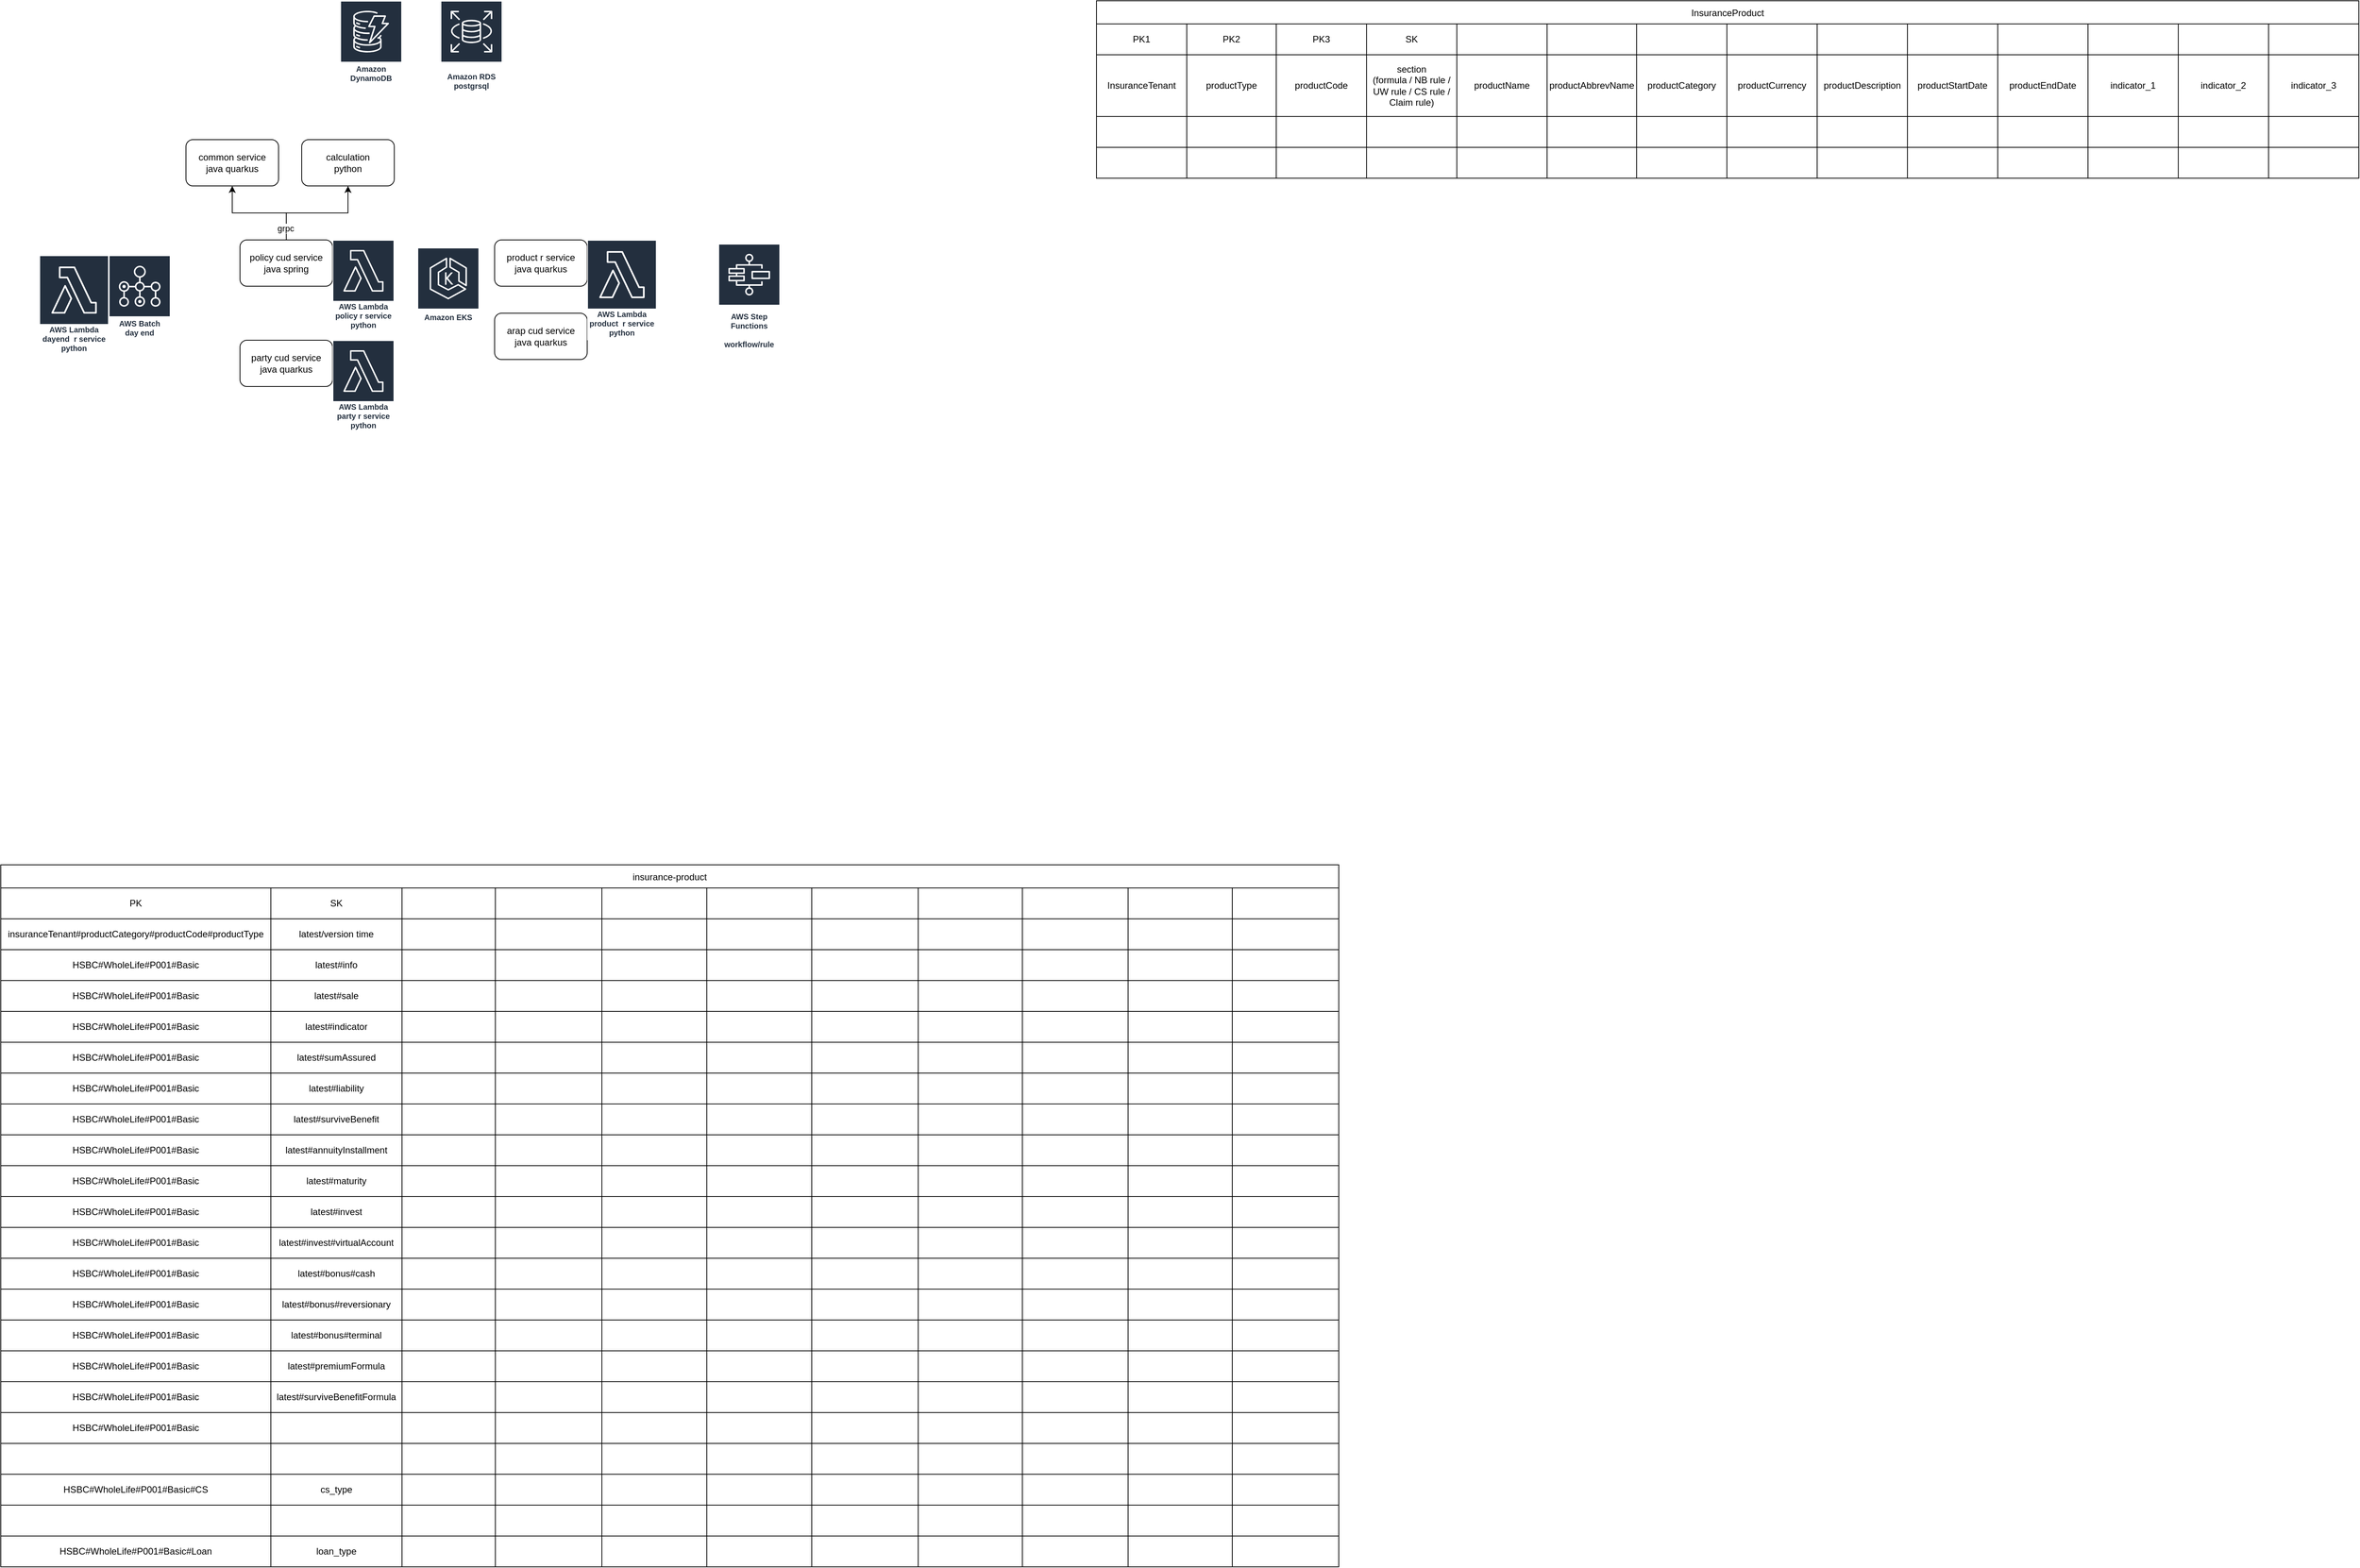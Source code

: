 <mxfile version="27.0.5">
  <diagram name="Page-1" id="9jsTPR5OmD3sCtmGGbDw">
    <mxGraphModel dx="2254" dy="586" grid="1" gridSize="10" guides="1" tooltips="1" connect="1" arrows="1" fold="1" page="1" pageScale="1" pageWidth="850" pageHeight="1100" math="0" shadow="0">
      <root>
        <mxCell id="0" />
        <mxCell id="1" parent="0" />
        <mxCell id="HYkqrEVgkmBIR6-sHHcv-1" style="edgeStyle=orthogonalEdgeStyle;rounded=0;orthogonalLoop=1;jettySize=auto;html=1;exitX=0.5;exitY=0;exitDx=0;exitDy=0;entryX=0.5;entryY=1;entryDx=0;entryDy=0;" edge="1" parent="1" target="31TnQ9_vqR_XaSeqyje7-3">
          <mxGeometry relative="1" as="geometry">
            <mxPoint x="147.5" y="265" as="sourcePoint" />
          </mxGeometry>
        </mxCell>
        <mxCell id="HYkqrEVgkmBIR6-sHHcv-2" value="grpc" style="edgeLabel;html=1;align=center;verticalAlign=middle;resizable=0;points=[];" vertex="1" connectable="0" parent="HYkqrEVgkmBIR6-sHHcv-1">
          <mxGeometry x="-0.043" relative="1" as="geometry">
            <mxPoint x="1" y="1" as="offset" />
          </mxGeometry>
        </mxCell>
        <mxCell id="31TnQ9_vqR_XaSeqyje7-6" value="InsuranceProduct" style="shape=table;startSize=30;container=1;collapsible=0;childLayout=tableLayout;" parent="1" vertex="1">
          <mxGeometry x="830" y="70" width="1636" height="230" as="geometry" />
        </mxCell>
        <mxCell id="31TnQ9_vqR_XaSeqyje7-7" value="" style="shape=tableRow;horizontal=0;startSize=0;swimlaneHead=0;swimlaneBody=0;strokeColor=inherit;top=0;left=0;bottom=0;right=0;collapsible=0;dropTarget=0;fillColor=none;points=[[0,0.5],[1,0.5]];portConstraint=eastwest;" parent="31TnQ9_vqR_XaSeqyje7-6" vertex="1">
          <mxGeometry y="30" width="1636" height="40" as="geometry" />
        </mxCell>
        <mxCell id="31TnQ9_vqR_XaSeqyje7-8" value="PK1" style="shape=partialRectangle;html=1;whiteSpace=wrap;connectable=0;strokeColor=inherit;overflow=hidden;fillColor=none;top=0;left=0;bottom=0;right=0;pointerEvents=1;" parent="31TnQ9_vqR_XaSeqyje7-7" vertex="1">
          <mxGeometry width="117" height="40" as="geometry">
            <mxRectangle width="117" height="40" as="alternateBounds" />
          </mxGeometry>
        </mxCell>
        <mxCell id="31TnQ9_vqR_XaSeqyje7-9" value="PK2" style="shape=partialRectangle;html=1;whiteSpace=wrap;connectable=0;strokeColor=inherit;overflow=hidden;fillColor=none;top=0;left=0;bottom=0;right=0;pointerEvents=1;" parent="31TnQ9_vqR_XaSeqyje7-7" vertex="1">
          <mxGeometry x="117" width="116" height="40" as="geometry">
            <mxRectangle width="116" height="40" as="alternateBounds" />
          </mxGeometry>
        </mxCell>
        <mxCell id="31TnQ9_vqR_XaSeqyje7-10" value="PK3" style="shape=partialRectangle;html=1;whiteSpace=wrap;connectable=0;strokeColor=inherit;overflow=hidden;fillColor=none;top=0;left=0;bottom=0;right=0;pointerEvents=1;" parent="31TnQ9_vqR_XaSeqyje7-7" vertex="1">
          <mxGeometry x="233" width="117" height="40" as="geometry">
            <mxRectangle width="117" height="40" as="alternateBounds" />
          </mxGeometry>
        </mxCell>
        <mxCell id="31TnQ9_vqR_XaSeqyje7-11" value="SK" style="shape=partialRectangle;html=1;whiteSpace=wrap;connectable=0;strokeColor=inherit;overflow=hidden;fillColor=none;top=0;left=0;bottom=0;right=0;pointerEvents=1;" parent="31TnQ9_vqR_XaSeqyje7-7" vertex="1">
          <mxGeometry x="350" width="117" height="40" as="geometry">
            <mxRectangle width="117" height="40" as="alternateBounds" />
          </mxGeometry>
        </mxCell>
        <mxCell id="31TnQ9_vqR_XaSeqyje7-63" style="shape=partialRectangle;html=1;whiteSpace=wrap;connectable=0;strokeColor=inherit;overflow=hidden;fillColor=none;top=0;left=0;bottom=0;right=0;pointerEvents=1;" parent="31TnQ9_vqR_XaSeqyje7-7" vertex="1">
          <mxGeometry x="467" width="117" height="40" as="geometry">
            <mxRectangle width="117" height="40" as="alternateBounds" />
          </mxGeometry>
        </mxCell>
        <mxCell id="31TnQ9_vqR_XaSeqyje7-12" value="" style="shape=partialRectangle;html=1;whiteSpace=wrap;connectable=0;strokeColor=inherit;overflow=hidden;fillColor=none;top=0;left=0;bottom=0;right=0;pointerEvents=1;" parent="31TnQ9_vqR_XaSeqyje7-7" vertex="1">
          <mxGeometry x="584" width="116" height="40" as="geometry">
            <mxRectangle width="116" height="40" as="alternateBounds" />
          </mxGeometry>
        </mxCell>
        <mxCell id="31TnQ9_vqR_XaSeqyje7-13" value="" style="shape=partialRectangle;html=1;whiteSpace=wrap;connectable=0;strokeColor=inherit;overflow=hidden;fillColor=none;top=0;left=0;bottom=0;right=0;pointerEvents=1;" parent="31TnQ9_vqR_XaSeqyje7-7" vertex="1">
          <mxGeometry x="700" width="117" height="40" as="geometry">
            <mxRectangle width="117" height="40" as="alternateBounds" />
          </mxGeometry>
        </mxCell>
        <mxCell id="31TnQ9_vqR_XaSeqyje7-35" value="" style="shape=partialRectangle;html=1;whiteSpace=wrap;connectable=0;strokeColor=inherit;overflow=hidden;fillColor=none;top=0;left=0;bottom=0;right=0;pointerEvents=1;" parent="31TnQ9_vqR_XaSeqyje7-7" vertex="1">
          <mxGeometry x="817" width="117" height="40" as="geometry">
            <mxRectangle width="117" height="40" as="alternateBounds" />
          </mxGeometry>
        </mxCell>
        <mxCell id="31TnQ9_vqR_XaSeqyje7-39" value="" style="shape=partialRectangle;html=1;whiteSpace=wrap;connectable=0;strokeColor=inherit;overflow=hidden;fillColor=none;top=0;left=0;bottom=0;right=0;pointerEvents=1;" parent="31TnQ9_vqR_XaSeqyje7-7" vertex="1">
          <mxGeometry x="934" width="117" height="40" as="geometry">
            <mxRectangle width="117" height="40" as="alternateBounds" />
          </mxGeometry>
        </mxCell>
        <mxCell id="31TnQ9_vqR_XaSeqyje7-43" value="" style="shape=partialRectangle;html=1;whiteSpace=wrap;connectable=0;strokeColor=inherit;overflow=hidden;fillColor=none;top=0;left=0;bottom=0;right=0;pointerEvents=1;" parent="31TnQ9_vqR_XaSeqyje7-7" vertex="1">
          <mxGeometry x="1051" width="117" height="40" as="geometry">
            <mxRectangle width="117" height="40" as="alternateBounds" />
          </mxGeometry>
        </mxCell>
        <mxCell id="31TnQ9_vqR_XaSeqyje7-47" value="" style="shape=partialRectangle;html=1;whiteSpace=wrap;connectable=0;strokeColor=inherit;overflow=hidden;fillColor=none;top=0;left=0;bottom=0;right=0;pointerEvents=1;" parent="31TnQ9_vqR_XaSeqyje7-7" vertex="1">
          <mxGeometry x="1168" width="117" height="40" as="geometry">
            <mxRectangle width="117" height="40" as="alternateBounds" />
          </mxGeometry>
        </mxCell>
        <mxCell id="31TnQ9_vqR_XaSeqyje7-51" style="shape=partialRectangle;html=1;whiteSpace=wrap;connectable=0;strokeColor=inherit;overflow=hidden;fillColor=none;top=0;left=0;bottom=0;right=0;pointerEvents=1;" parent="31TnQ9_vqR_XaSeqyje7-7" vertex="1">
          <mxGeometry x="1285" width="117" height="40" as="geometry">
            <mxRectangle width="117" height="40" as="alternateBounds" />
          </mxGeometry>
        </mxCell>
        <mxCell id="31TnQ9_vqR_XaSeqyje7-55" style="shape=partialRectangle;html=1;whiteSpace=wrap;connectable=0;strokeColor=inherit;overflow=hidden;fillColor=none;top=0;left=0;bottom=0;right=0;pointerEvents=1;" parent="31TnQ9_vqR_XaSeqyje7-7" vertex="1">
          <mxGeometry x="1402" width="117" height="40" as="geometry">
            <mxRectangle width="117" height="40" as="alternateBounds" />
          </mxGeometry>
        </mxCell>
        <mxCell id="31TnQ9_vqR_XaSeqyje7-59" style="shape=partialRectangle;html=1;whiteSpace=wrap;connectable=0;strokeColor=inherit;overflow=hidden;fillColor=none;top=0;left=0;bottom=0;right=0;pointerEvents=1;" parent="31TnQ9_vqR_XaSeqyje7-7" vertex="1">
          <mxGeometry x="1519" width="117" height="40" as="geometry">
            <mxRectangle width="117" height="40" as="alternateBounds" />
          </mxGeometry>
        </mxCell>
        <mxCell id="31TnQ9_vqR_XaSeqyje7-14" value="" style="shape=tableRow;horizontal=0;startSize=0;swimlaneHead=0;swimlaneBody=0;strokeColor=inherit;top=0;left=0;bottom=0;right=0;collapsible=0;dropTarget=0;fillColor=none;points=[[0,0.5],[1,0.5]];portConstraint=eastwest;" parent="31TnQ9_vqR_XaSeqyje7-6" vertex="1">
          <mxGeometry y="70" width="1636" height="80" as="geometry" />
        </mxCell>
        <mxCell id="31TnQ9_vqR_XaSeqyje7-15" value="InsuranceTenant" style="shape=partialRectangle;html=1;whiteSpace=wrap;connectable=0;strokeColor=inherit;overflow=hidden;fillColor=none;top=0;left=0;bottom=0;right=0;pointerEvents=1;" parent="31TnQ9_vqR_XaSeqyje7-14" vertex="1">
          <mxGeometry width="117" height="80" as="geometry">
            <mxRectangle width="117" height="80" as="alternateBounds" />
          </mxGeometry>
        </mxCell>
        <mxCell id="31TnQ9_vqR_XaSeqyje7-16" value="productType" style="shape=partialRectangle;html=1;whiteSpace=wrap;connectable=0;strokeColor=inherit;overflow=hidden;fillColor=none;top=0;left=0;bottom=0;right=0;pointerEvents=1;" parent="31TnQ9_vqR_XaSeqyje7-14" vertex="1">
          <mxGeometry x="117" width="116" height="80" as="geometry">
            <mxRectangle width="116" height="80" as="alternateBounds" />
          </mxGeometry>
        </mxCell>
        <mxCell id="31TnQ9_vqR_XaSeqyje7-17" value="productCode" style="shape=partialRectangle;html=1;whiteSpace=wrap;connectable=0;strokeColor=inherit;overflow=hidden;fillColor=none;top=0;left=0;bottom=0;right=0;pointerEvents=1;" parent="31TnQ9_vqR_XaSeqyje7-14" vertex="1">
          <mxGeometry x="233" width="117" height="80" as="geometry">
            <mxRectangle width="117" height="80" as="alternateBounds" />
          </mxGeometry>
        </mxCell>
        <mxCell id="31TnQ9_vqR_XaSeqyje7-18" value="section&lt;div&gt;(formula / NB rule / UW rule / CS rule / Claim rule)&lt;/div&gt;" style="shape=partialRectangle;html=1;whiteSpace=wrap;connectable=0;strokeColor=inherit;overflow=hidden;fillColor=none;top=0;left=0;bottom=0;right=0;pointerEvents=1;" parent="31TnQ9_vqR_XaSeqyje7-14" vertex="1">
          <mxGeometry x="350" width="117" height="80" as="geometry">
            <mxRectangle width="117" height="80" as="alternateBounds" />
          </mxGeometry>
        </mxCell>
        <mxCell id="31TnQ9_vqR_XaSeqyje7-64" value="productName" style="shape=partialRectangle;html=1;whiteSpace=wrap;connectable=0;strokeColor=inherit;overflow=hidden;fillColor=none;top=0;left=0;bottom=0;right=0;pointerEvents=1;" parent="31TnQ9_vqR_XaSeqyje7-14" vertex="1">
          <mxGeometry x="467" width="117" height="80" as="geometry">
            <mxRectangle width="117" height="80" as="alternateBounds" />
          </mxGeometry>
        </mxCell>
        <mxCell id="31TnQ9_vqR_XaSeqyje7-19" value="productAbbrevName" style="shape=partialRectangle;html=1;whiteSpace=wrap;connectable=0;strokeColor=inherit;overflow=hidden;fillColor=none;top=0;left=0;bottom=0;right=0;pointerEvents=1;" parent="31TnQ9_vqR_XaSeqyje7-14" vertex="1">
          <mxGeometry x="584" width="116" height="80" as="geometry">
            <mxRectangle width="116" height="80" as="alternateBounds" />
          </mxGeometry>
        </mxCell>
        <mxCell id="31TnQ9_vqR_XaSeqyje7-20" value="productCategory" style="shape=partialRectangle;html=1;whiteSpace=wrap;connectable=0;strokeColor=inherit;overflow=hidden;fillColor=none;top=0;left=0;bottom=0;right=0;pointerEvents=1;" parent="31TnQ9_vqR_XaSeqyje7-14" vertex="1">
          <mxGeometry x="700" width="117" height="80" as="geometry">
            <mxRectangle width="117" height="80" as="alternateBounds" />
          </mxGeometry>
        </mxCell>
        <mxCell id="31TnQ9_vqR_XaSeqyje7-36" value="productCurrency" style="shape=partialRectangle;html=1;whiteSpace=wrap;connectable=0;strokeColor=inherit;overflow=hidden;fillColor=none;top=0;left=0;bottom=0;right=0;pointerEvents=1;" parent="31TnQ9_vqR_XaSeqyje7-14" vertex="1">
          <mxGeometry x="817" width="117" height="80" as="geometry">
            <mxRectangle width="117" height="80" as="alternateBounds" />
          </mxGeometry>
        </mxCell>
        <mxCell id="31TnQ9_vqR_XaSeqyje7-40" value="productDescription" style="shape=partialRectangle;html=1;whiteSpace=wrap;connectable=0;strokeColor=inherit;overflow=hidden;fillColor=none;top=0;left=0;bottom=0;right=0;pointerEvents=1;" parent="31TnQ9_vqR_XaSeqyje7-14" vertex="1">
          <mxGeometry x="934" width="117" height="80" as="geometry">
            <mxRectangle width="117" height="80" as="alternateBounds" />
          </mxGeometry>
        </mxCell>
        <mxCell id="31TnQ9_vqR_XaSeqyje7-44" value="productStartDate" style="shape=partialRectangle;html=1;whiteSpace=wrap;connectable=0;strokeColor=inherit;overflow=hidden;fillColor=none;top=0;left=0;bottom=0;right=0;pointerEvents=1;" parent="31TnQ9_vqR_XaSeqyje7-14" vertex="1">
          <mxGeometry x="1051" width="117" height="80" as="geometry">
            <mxRectangle width="117" height="80" as="alternateBounds" />
          </mxGeometry>
        </mxCell>
        <mxCell id="31TnQ9_vqR_XaSeqyje7-48" value="productEndDate" style="shape=partialRectangle;html=1;whiteSpace=wrap;connectable=0;strokeColor=inherit;overflow=hidden;fillColor=none;top=0;left=0;bottom=0;right=0;pointerEvents=1;" parent="31TnQ9_vqR_XaSeqyje7-14" vertex="1">
          <mxGeometry x="1168" width="117" height="80" as="geometry">
            <mxRectangle width="117" height="80" as="alternateBounds" />
          </mxGeometry>
        </mxCell>
        <mxCell id="31TnQ9_vqR_XaSeqyje7-52" value="indicator_1" style="shape=partialRectangle;html=1;whiteSpace=wrap;connectable=0;strokeColor=inherit;overflow=hidden;fillColor=none;top=0;left=0;bottom=0;right=0;pointerEvents=1;" parent="31TnQ9_vqR_XaSeqyje7-14" vertex="1">
          <mxGeometry x="1285" width="117" height="80" as="geometry">
            <mxRectangle width="117" height="80" as="alternateBounds" />
          </mxGeometry>
        </mxCell>
        <mxCell id="31TnQ9_vqR_XaSeqyje7-56" value="indicator_2" style="shape=partialRectangle;html=1;whiteSpace=wrap;connectable=0;strokeColor=inherit;overflow=hidden;fillColor=none;top=0;left=0;bottom=0;right=0;pointerEvents=1;" parent="31TnQ9_vqR_XaSeqyje7-14" vertex="1">
          <mxGeometry x="1402" width="117" height="80" as="geometry">
            <mxRectangle width="117" height="80" as="alternateBounds" />
          </mxGeometry>
        </mxCell>
        <mxCell id="31TnQ9_vqR_XaSeqyje7-60" value="indicator_3" style="shape=partialRectangle;html=1;whiteSpace=wrap;connectable=0;strokeColor=inherit;overflow=hidden;fillColor=none;top=0;left=0;bottom=0;right=0;pointerEvents=1;" parent="31TnQ9_vqR_XaSeqyje7-14" vertex="1">
          <mxGeometry x="1519" width="117" height="80" as="geometry">
            <mxRectangle width="117" height="80" as="alternateBounds" />
          </mxGeometry>
        </mxCell>
        <mxCell id="31TnQ9_vqR_XaSeqyje7-21" value="" style="shape=tableRow;horizontal=0;startSize=0;swimlaneHead=0;swimlaneBody=0;strokeColor=inherit;top=0;left=0;bottom=0;right=0;collapsible=0;dropTarget=0;fillColor=none;points=[[0,0.5],[1,0.5]];portConstraint=eastwest;" parent="31TnQ9_vqR_XaSeqyje7-6" vertex="1">
          <mxGeometry y="150" width="1636" height="40" as="geometry" />
        </mxCell>
        <mxCell id="31TnQ9_vqR_XaSeqyje7-22" value="" style="shape=partialRectangle;html=1;whiteSpace=wrap;connectable=0;strokeColor=inherit;overflow=hidden;fillColor=none;top=0;left=0;bottom=0;right=0;pointerEvents=1;" parent="31TnQ9_vqR_XaSeqyje7-21" vertex="1">
          <mxGeometry width="117" height="40" as="geometry">
            <mxRectangle width="117" height="40" as="alternateBounds" />
          </mxGeometry>
        </mxCell>
        <mxCell id="31TnQ9_vqR_XaSeqyje7-23" value="" style="shape=partialRectangle;html=1;whiteSpace=wrap;connectable=0;strokeColor=inherit;overflow=hidden;fillColor=none;top=0;left=0;bottom=0;right=0;pointerEvents=1;" parent="31TnQ9_vqR_XaSeqyje7-21" vertex="1">
          <mxGeometry x="117" width="116" height="40" as="geometry">
            <mxRectangle width="116" height="40" as="alternateBounds" />
          </mxGeometry>
        </mxCell>
        <mxCell id="31TnQ9_vqR_XaSeqyje7-24" value="" style="shape=partialRectangle;html=1;whiteSpace=wrap;connectable=0;strokeColor=inherit;overflow=hidden;fillColor=none;top=0;left=0;bottom=0;right=0;pointerEvents=1;" parent="31TnQ9_vqR_XaSeqyje7-21" vertex="1">
          <mxGeometry x="233" width="117" height="40" as="geometry">
            <mxRectangle width="117" height="40" as="alternateBounds" />
          </mxGeometry>
        </mxCell>
        <mxCell id="31TnQ9_vqR_XaSeqyje7-25" value="" style="shape=partialRectangle;html=1;whiteSpace=wrap;connectable=0;strokeColor=inherit;overflow=hidden;fillColor=none;top=0;left=0;bottom=0;right=0;pointerEvents=1;" parent="31TnQ9_vqR_XaSeqyje7-21" vertex="1">
          <mxGeometry x="350" width="117" height="40" as="geometry">
            <mxRectangle width="117" height="40" as="alternateBounds" />
          </mxGeometry>
        </mxCell>
        <mxCell id="31TnQ9_vqR_XaSeqyje7-65" style="shape=partialRectangle;html=1;whiteSpace=wrap;connectable=0;strokeColor=inherit;overflow=hidden;fillColor=none;top=0;left=0;bottom=0;right=0;pointerEvents=1;" parent="31TnQ9_vqR_XaSeqyje7-21" vertex="1">
          <mxGeometry x="467" width="117" height="40" as="geometry">
            <mxRectangle width="117" height="40" as="alternateBounds" />
          </mxGeometry>
        </mxCell>
        <mxCell id="31TnQ9_vqR_XaSeqyje7-26" value="" style="shape=partialRectangle;html=1;whiteSpace=wrap;connectable=0;strokeColor=inherit;overflow=hidden;fillColor=none;top=0;left=0;bottom=0;right=0;pointerEvents=1;" parent="31TnQ9_vqR_XaSeqyje7-21" vertex="1">
          <mxGeometry x="584" width="116" height="40" as="geometry">
            <mxRectangle width="116" height="40" as="alternateBounds" />
          </mxGeometry>
        </mxCell>
        <mxCell id="31TnQ9_vqR_XaSeqyje7-27" value="" style="shape=partialRectangle;html=1;whiteSpace=wrap;connectable=0;strokeColor=inherit;overflow=hidden;fillColor=none;top=0;left=0;bottom=0;right=0;pointerEvents=1;" parent="31TnQ9_vqR_XaSeqyje7-21" vertex="1">
          <mxGeometry x="700" width="117" height="40" as="geometry">
            <mxRectangle width="117" height="40" as="alternateBounds" />
          </mxGeometry>
        </mxCell>
        <mxCell id="31TnQ9_vqR_XaSeqyje7-37" style="shape=partialRectangle;html=1;whiteSpace=wrap;connectable=0;strokeColor=inherit;overflow=hidden;fillColor=none;top=0;left=0;bottom=0;right=0;pointerEvents=1;" parent="31TnQ9_vqR_XaSeqyje7-21" vertex="1">
          <mxGeometry x="817" width="117" height="40" as="geometry">
            <mxRectangle width="117" height="40" as="alternateBounds" />
          </mxGeometry>
        </mxCell>
        <mxCell id="31TnQ9_vqR_XaSeqyje7-41" style="shape=partialRectangle;html=1;whiteSpace=wrap;connectable=0;strokeColor=inherit;overflow=hidden;fillColor=none;top=0;left=0;bottom=0;right=0;pointerEvents=1;" parent="31TnQ9_vqR_XaSeqyje7-21" vertex="1">
          <mxGeometry x="934" width="117" height="40" as="geometry">
            <mxRectangle width="117" height="40" as="alternateBounds" />
          </mxGeometry>
        </mxCell>
        <mxCell id="31TnQ9_vqR_XaSeqyje7-45" style="shape=partialRectangle;html=1;whiteSpace=wrap;connectable=0;strokeColor=inherit;overflow=hidden;fillColor=none;top=0;left=0;bottom=0;right=0;pointerEvents=1;" parent="31TnQ9_vqR_XaSeqyje7-21" vertex="1">
          <mxGeometry x="1051" width="117" height="40" as="geometry">
            <mxRectangle width="117" height="40" as="alternateBounds" />
          </mxGeometry>
        </mxCell>
        <mxCell id="31TnQ9_vqR_XaSeqyje7-49" style="shape=partialRectangle;html=1;whiteSpace=wrap;connectable=0;strokeColor=inherit;overflow=hidden;fillColor=none;top=0;left=0;bottom=0;right=0;pointerEvents=1;" parent="31TnQ9_vqR_XaSeqyje7-21" vertex="1">
          <mxGeometry x="1168" width="117" height="40" as="geometry">
            <mxRectangle width="117" height="40" as="alternateBounds" />
          </mxGeometry>
        </mxCell>
        <mxCell id="31TnQ9_vqR_XaSeqyje7-53" style="shape=partialRectangle;html=1;whiteSpace=wrap;connectable=0;strokeColor=inherit;overflow=hidden;fillColor=none;top=0;left=0;bottom=0;right=0;pointerEvents=1;" parent="31TnQ9_vqR_XaSeqyje7-21" vertex="1">
          <mxGeometry x="1285" width="117" height="40" as="geometry">
            <mxRectangle width="117" height="40" as="alternateBounds" />
          </mxGeometry>
        </mxCell>
        <mxCell id="31TnQ9_vqR_XaSeqyje7-57" style="shape=partialRectangle;html=1;whiteSpace=wrap;connectable=0;strokeColor=inherit;overflow=hidden;fillColor=none;top=0;left=0;bottom=0;right=0;pointerEvents=1;" parent="31TnQ9_vqR_XaSeqyje7-21" vertex="1">
          <mxGeometry x="1402" width="117" height="40" as="geometry">
            <mxRectangle width="117" height="40" as="alternateBounds" />
          </mxGeometry>
        </mxCell>
        <mxCell id="31TnQ9_vqR_XaSeqyje7-61" style="shape=partialRectangle;html=1;whiteSpace=wrap;connectable=0;strokeColor=inherit;overflow=hidden;fillColor=none;top=0;left=0;bottom=0;right=0;pointerEvents=1;" parent="31TnQ9_vqR_XaSeqyje7-21" vertex="1">
          <mxGeometry x="1519" width="117" height="40" as="geometry">
            <mxRectangle width="117" height="40" as="alternateBounds" />
          </mxGeometry>
        </mxCell>
        <mxCell id="31TnQ9_vqR_XaSeqyje7-28" value="" style="shape=tableRow;horizontal=0;startSize=0;swimlaneHead=0;swimlaneBody=0;strokeColor=inherit;top=0;left=0;bottom=0;right=0;collapsible=0;dropTarget=0;fillColor=none;points=[[0,0.5],[1,0.5]];portConstraint=eastwest;" parent="31TnQ9_vqR_XaSeqyje7-6" vertex="1">
          <mxGeometry y="190" width="1636" height="40" as="geometry" />
        </mxCell>
        <mxCell id="31TnQ9_vqR_XaSeqyje7-29" value="" style="shape=partialRectangle;html=1;whiteSpace=wrap;connectable=0;strokeColor=inherit;overflow=hidden;fillColor=none;top=0;left=0;bottom=0;right=0;pointerEvents=1;" parent="31TnQ9_vqR_XaSeqyje7-28" vertex="1">
          <mxGeometry width="117" height="40" as="geometry">
            <mxRectangle width="117" height="40" as="alternateBounds" />
          </mxGeometry>
        </mxCell>
        <mxCell id="31TnQ9_vqR_XaSeqyje7-30" value="" style="shape=partialRectangle;html=1;whiteSpace=wrap;connectable=0;strokeColor=inherit;overflow=hidden;fillColor=none;top=0;left=0;bottom=0;right=0;pointerEvents=1;" parent="31TnQ9_vqR_XaSeqyje7-28" vertex="1">
          <mxGeometry x="117" width="116" height="40" as="geometry">
            <mxRectangle width="116" height="40" as="alternateBounds" />
          </mxGeometry>
        </mxCell>
        <mxCell id="31TnQ9_vqR_XaSeqyje7-31" value="" style="shape=partialRectangle;html=1;whiteSpace=wrap;connectable=0;strokeColor=inherit;overflow=hidden;fillColor=none;top=0;left=0;bottom=0;right=0;pointerEvents=1;" parent="31TnQ9_vqR_XaSeqyje7-28" vertex="1">
          <mxGeometry x="233" width="117" height="40" as="geometry">
            <mxRectangle width="117" height="40" as="alternateBounds" />
          </mxGeometry>
        </mxCell>
        <mxCell id="31TnQ9_vqR_XaSeqyje7-32" value="" style="shape=partialRectangle;html=1;whiteSpace=wrap;connectable=0;strokeColor=inherit;overflow=hidden;fillColor=none;top=0;left=0;bottom=0;right=0;pointerEvents=1;" parent="31TnQ9_vqR_XaSeqyje7-28" vertex="1">
          <mxGeometry x="350" width="117" height="40" as="geometry">
            <mxRectangle width="117" height="40" as="alternateBounds" />
          </mxGeometry>
        </mxCell>
        <mxCell id="31TnQ9_vqR_XaSeqyje7-66" style="shape=partialRectangle;html=1;whiteSpace=wrap;connectable=0;strokeColor=inherit;overflow=hidden;fillColor=none;top=0;left=0;bottom=0;right=0;pointerEvents=1;" parent="31TnQ9_vqR_XaSeqyje7-28" vertex="1">
          <mxGeometry x="467" width="117" height="40" as="geometry">
            <mxRectangle width="117" height="40" as="alternateBounds" />
          </mxGeometry>
        </mxCell>
        <mxCell id="31TnQ9_vqR_XaSeqyje7-33" value="" style="shape=partialRectangle;html=1;whiteSpace=wrap;connectable=0;strokeColor=inherit;overflow=hidden;fillColor=none;top=0;left=0;bottom=0;right=0;pointerEvents=1;" parent="31TnQ9_vqR_XaSeqyje7-28" vertex="1">
          <mxGeometry x="584" width="116" height="40" as="geometry">
            <mxRectangle width="116" height="40" as="alternateBounds" />
          </mxGeometry>
        </mxCell>
        <mxCell id="31TnQ9_vqR_XaSeqyje7-34" value="" style="shape=partialRectangle;html=1;whiteSpace=wrap;connectable=0;strokeColor=inherit;overflow=hidden;fillColor=none;top=0;left=0;bottom=0;right=0;pointerEvents=1;" parent="31TnQ9_vqR_XaSeqyje7-28" vertex="1">
          <mxGeometry x="700" width="117" height="40" as="geometry">
            <mxRectangle width="117" height="40" as="alternateBounds" />
          </mxGeometry>
        </mxCell>
        <mxCell id="31TnQ9_vqR_XaSeqyje7-38" style="shape=partialRectangle;html=1;whiteSpace=wrap;connectable=0;strokeColor=inherit;overflow=hidden;fillColor=none;top=0;left=0;bottom=0;right=0;pointerEvents=1;" parent="31TnQ9_vqR_XaSeqyje7-28" vertex="1">
          <mxGeometry x="817" width="117" height="40" as="geometry">
            <mxRectangle width="117" height="40" as="alternateBounds" />
          </mxGeometry>
        </mxCell>
        <mxCell id="31TnQ9_vqR_XaSeqyje7-42" style="shape=partialRectangle;html=1;whiteSpace=wrap;connectable=0;strokeColor=inherit;overflow=hidden;fillColor=none;top=0;left=0;bottom=0;right=0;pointerEvents=1;" parent="31TnQ9_vqR_XaSeqyje7-28" vertex="1">
          <mxGeometry x="934" width="117" height="40" as="geometry">
            <mxRectangle width="117" height="40" as="alternateBounds" />
          </mxGeometry>
        </mxCell>
        <mxCell id="31TnQ9_vqR_XaSeqyje7-46" style="shape=partialRectangle;html=1;whiteSpace=wrap;connectable=0;strokeColor=inherit;overflow=hidden;fillColor=none;top=0;left=0;bottom=0;right=0;pointerEvents=1;" parent="31TnQ9_vqR_XaSeqyje7-28" vertex="1">
          <mxGeometry x="1051" width="117" height="40" as="geometry">
            <mxRectangle width="117" height="40" as="alternateBounds" />
          </mxGeometry>
        </mxCell>
        <mxCell id="31TnQ9_vqR_XaSeqyje7-50" style="shape=partialRectangle;html=1;whiteSpace=wrap;connectable=0;strokeColor=inherit;overflow=hidden;fillColor=none;top=0;left=0;bottom=0;right=0;pointerEvents=1;" parent="31TnQ9_vqR_XaSeqyje7-28" vertex="1">
          <mxGeometry x="1168" width="117" height="40" as="geometry">
            <mxRectangle width="117" height="40" as="alternateBounds" />
          </mxGeometry>
        </mxCell>
        <mxCell id="31TnQ9_vqR_XaSeqyje7-54" style="shape=partialRectangle;html=1;whiteSpace=wrap;connectable=0;strokeColor=inherit;overflow=hidden;fillColor=none;top=0;left=0;bottom=0;right=0;pointerEvents=1;" parent="31TnQ9_vqR_XaSeqyje7-28" vertex="1">
          <mxGeometry x="1285" width="117" height="40" as="geometry">
            <mxRectangle width="117" height="40" as="alternateBounds" />
          </mxGeometry>
        </mxCell>
        <mxCell id="31TnQ9_vqR_XaSeqyje7-58" style="shape=partialRectangle;html=1;whiteSpace=wrap;connectable=0;strokeColor=inherit;overflow=hidden;fillColor=none;top=0;left=0;bottom=0;right=0;pointerEvents=1;" parent="31TnQ9_vqR_XaSeqyje7-28" vertex="1">
          <mxGeometry x="1402" width="117" height="40" as="geometry">
            <mxRectangle width="117" height="40" as="alternateBounds" />
          </mxGeometry>
        </mxCell>
        <mxCell id="31TnQ9_vqR_XaSeqyje7-62" style="shape=partialRectangle;html=1;whiteSpace=wrap;connectable=0;strokeColor=inherit;overflow=hidden;fillColor=none;top=0;left=0;bottom=0;right=0;pointerEvents=1;" parent="31TnQ9_vqR_XaSeqyje7-28" vertex="1">
          <mxGeometry x="1519" width="117" height="40" as="geometry">
            <mxRectangle width="117" height="40" as="alternateBounds" />
          </mxGeometry>
        </mxCell>
        <mxCell id="xNze16hXhjAZTk7DHxWH-1" value="insurance-product" style="shape=table;startSize=30;container=1;collapsible=0;childLayout=tableLayout;" parent="1" vertex="1">
          <mxGeometry x="-590" y="1190" width="1734" height="910" as="geometry" />
        </mxCell>
        <mxCell id="xNze16hXhjAZTk7DHxWH-2" value="" style="shape=tableRow;horizontal=0;startSize=0;swimlaneHead=0;swimlaneBody=0;strokeColor=inherit;top=0;left=0;bottom=0;right=0;collapsible=0;dropTarget=0;fillColor=none;points=[[0,0.5],[1,0.5]];portConstraint=eastwest;" parent="xNze16hXhjAZTk7DHxWH-1" vertex="1">
          <mxGeometry y="30" width="1734" height="40" as="geometry" />
        </mxCell>
        <mxCell id="xNze16hXhjAZTk7DHxWH-3" value="PK" style="shape=partialRectangle;html=1;whiteSpace=wrap;connectable=0;strokeColor=inherit;overflow=hidden;fillColor=none;top=0;left=0;bottom=0;right=0;pointerEvents=1;" parent="xNze16hXhjAZTk7DHxWH-2" vertex="1">
          <mxGeometry width="350" height="40" as="geometry">
            <mxRectangle width="350" height="40" as="alternateBounds" />
          </mxGeometry>
        </mxCell>
        <mxCell id="xNze16hXhjAZTk7DHxWH-4" value="SK" style="shape=partialRectangle;html=1;whiteSpace=wrap;connectable=0;strokeColor=inherit;overflow=hidden;fillColor=none;top=0;left=0;bottom=0;right=0;pointerEvents=1;" parent="xNze16hXhjAZTk7DHxWH-2" vertex="1">
          <mxGeometry x="350" width="170" height="40" as="geometry">
            <mxRectangle width="170" height="40" as="alternateBounds" />
          </mxGeometry>
        </mxCell>
        <mxCell id="xNze16hXhjAZTk7DHxWH-5" value="" style="shape=partialRectangle;html=1;whiteSpace=wrap;connectable=0;strokeColor=inherit;overflow=hidden;fillColor=none;top=0;left=0;bottom=0;right=0;pointerEvents=1;" parent="xNze16hXhjAZTk7DHxWH-2" vertex="1">
          <mxGeometry x="520" width="121" height="40" as="geometry">
            <mxRectangle width="121" height="40" as="alternateBounds" />
          </mxGeometry>
        </mxCell>
        <mxCell id="xNze16hXhjAZTk7DHxWH-8" value="" style="shape=partialRectangle;html=1;whiteSpace=wrap;connectable=0;strokeColor=inherit;overflow=hidden;fillColor=none;top=0;left=0;bottom=0;right=0;pointerEvents=1;" parent="xNze16hXhjAZTk7DHxWH-2" vertex="1">
          <mxGeometry x="641" width="138" height="40" as="geometry">
            <mxRectangle width="138" height="40" as="alternateBounds" />
          </mxGeometry>
        </mxCell>
        <mxCell id="xNze16hXhjAZTk7DHxWH-9" value="" style="shape=partialRectangle;html=1;whiteSpace=wrap;connectable=0;strokeColor=inherit;overflow=hidden;fillColor=none;top=0;left=0;bottom=0;right=0;pointerEvents=1;" parent="xNze16hXhjAZTk7DHxWH-2" vertex="1">
          <mxGeometry x="779" width="136" height="40" as="geometry">
            <mxRectangle width="136" height="40" as="alternateBounds" />
          </mxGeometry>
        </mxCell>
        <mxCell id="xNze16hXhjAZTk7DHxWH-10" value="" style="shape=partialRectangle;html=1;whiteSpace=wrap;connectable=0;strokeColor=inherit;overflow=hidden;fillColor=none;top=0;left=0;bottom=0;right=0;pointerEvents=1;" parent="xNze16hXhjAZTk7DHxWH-2" vertex="1">
          <mxGeometry x="915" width="136" height="40" as="geometry">
            <mxRectangle width="136" height="40" as="alternateBounds" />
          </mxGeometry>
        </mxCell>
        <mxCell id="xNze16hXhjAZTk7DHxWH-11" value="" style="shape=partialRectangle;html=1;whiteSpace=wrap;connectable=0;strokeColor=inherit;overflow=hidden;fillColor=none;top=0;left=0;bottom=0;right=0;pointerEvents=1;" parent="xNze16hXhjAZTk7DHxWH-2" vertex="1">
          <mxGeometry x="1051" width="138" height="40" as="geometry">
            <mxRectangle width="138" height="40" as="alternateBounds" />
          </mxGeometry>
        </mxCell>
        <mxCell id="xNze16hXhjAZTk7DHxWH-12" value="" style="shape=partialRectangle;html=1;whiteSpace=wrap;connectable=0;strokeColor=inherit;overflow=hidden;fillColor=none;top=0;left=0;bottom=0;right=0;pointerEvents=1;" parent="xNze16hXhjAZTk7DHxWH-2" vertex="1">
          <mxGeometry x="1189" width="135" height="40" as="geometry">
            <mxRectangle width="135" height="40" as="alternateBounds" />
          </mxGeometry>
        </mxCell>
        <mxCell id="xNze16hXhjAZTk7DHxWH-13" value="" style="shape=partialRectangle;html=1;whiteSpace=wrap;connectable=0;strokeColor=inherit;overflow=hidden;fillColor=none;top=0;left=0;bottom=0;right=0;pointerEvents=1;" parent="xNze16hXhjAZTk7DHxWH-2" vertex="1">
          <mxGeometry x="1324" width="137" height="40" as="geometry">
            <mxRectangle width="137" height="40" as="alternateBounds" />
          </mxGeometry>
        </mxCell>
        <mxCell id="xNze16hXhjAZTk7DHxWH-14" value="" style="shape=partialRectangle;html=1;whiteSpace=wrap;connectable=0;strokeColor=inherit;overflow=hidden;fillColor=none;top=0;left=0;bottom=0;right=0;pointerEvents=1;" parent="xNze16hXhjAZTk7DHxWH-2" vertex="1">
          <mxGeometry x="1461" width="135" height="40" as="geometry">
            <mxRectangle width="135" height="40" as="alternateBounds" />
          </mxGeometry>
        </mxCell>
        <mxCell id="xNze16hXhjAZTk7DHxWH-15" value="" style="shape=partialRectangle;html=1;whiteSpace=wrap;connectable=0;strokeColor=inherit;overflow=hidden;fillColor=none;top=0;left=0;bottom=0;right=0;pointerEvents=1;" parent="xNze16hXhjAZTk7DHxWH-2" vertex="1">
          <mxGeometry x="1596" width="138" height="40" as="geometry">
            <mxRectangle width="138" height="40" as="alternateBounds" />
          </mxGeometry>
        </mxCell>
        <mxCell id="xNze16hXhjAZTk7DHxWH-17" value="" style="shape=tableRow;horizontal=0;startSize=0;swimlaneHead=0;swimlaneBody=0;strokeColor=inherit;top=0;left=0;bottom=0;right=0;collapsible=0;dropTarget=0;fillColor=none;points=[[0,0.5],[1,0.5]];portConstraint=eastwest;" parent="xNze16hXhjAZTk7DHxWH-1" vertex="1">
          <mxGeometry y="70" width="1734" height="40" as="geometry" />
        </mxCell>
        <mxCell id="xNze16hXhjAZTk7DHxWH-18" value="insuranceTenant#productCategory#productCode#&lt;span style=&quot;background-color: transparent; color: light-dark(rgb(0, 0, 0), rgb(255, 255, 255));&quot;&gt;productType&lt;/span&gt;" style="shape=partialRectangle;html=1;whiteSpace=wrap;connectable=0;strokeColor=inherit;overflow=hidden;fillColor=none;top=0;left=0;bottom=0;right=0;pointerEvents=1;" parent="xNze16hXhjAZTk7DHxWH-17" vertex="1">
          <mxGeometry width="350" height="40" as="geometry">
            <mxRectangle width="350" height="40" as="alternateBounds" />
          </mxGeometry>
        </mxCell>
        <mxCell id="xNze16hXhjAZTk7DHxWH-19" value="latest/version time" style="shape=partialRectangle;html=1;whiteSpace=wrap;connectable=0;strokeColor=inherit;overflow=hidden;fillColor=none;top=0;left=0;bottom=0;right=0;pointerEvents=1;" parent="xNze16hXhjAZTk7DHxWH-17" vertex="1">
          <mxGeometry x="350" width="170" height="40" as="geometry">
            <mxRectangle width="170" height="40" as="alternateBounds" />
          </mxGeometry>
        </mxCell>
        <mxCell id="xNze16hXhjAZTk7DHxWH-20" value="" style="shape=partialRectangle;html=1;whiteSpace=wrap;connectable=0;strokeColor=inherit;overflow=hidden;fillColor=none;top=0;left=0;bottom=0;right=0;pointerEvents=1;" parent="xNze16hXhjAZTk7DHxWH-17" vertex="1">
          <mxGeometry x="520" width="121" height="40" as="geometry">
            <mxRectangle width="121" height="40" as="alternateBounds" />
          </mxGeometry>
        </mxCell>
        <mxCell id="xNze16hXhjAZTk7DHxWH-23" value="" style="shape=partialRectangle;html=1;whiteSpace=wrap;connectable=0;strokeColor=inherit;overflow=hidden;fillColor=none;top=0;left=0;bottom=0;right=0;pointerEvents=1;" parent="xNze16hXhjAZTk7DHxWH-17" vertex="1">
          <mxGeometry x="641" width="138" height="40" as="geometry">
            <mxRectangle width="138" height="40" as="alternateBounds" />
          </mxGeometry>
        </mxCell>
        <mxCell id="xNze16hXhjAZTk7DHxWH-24" value="" style="shape=partialRectangle;html=1;whiteSpace=wrap;connectable=0;strokeColor=inherit;overflow=hidden;fillColor=none;top=0;left=0;bottom=0;right=0;pointerEvents=1;" parent="xNze16hXhjAZTk7DHxWH-17" vertex="1">
          <mxGeometry x="779" width="136" height="40" as="geometry">
            <mxRectangle width="136" height="40" as="alternateBounds" />
          </mxGeometry>
        </mxCell>
        <mxCell id="xNze16hXhjAZTk7DHxWH-25" value="" style="shape=partialRectangle;html=1;whiteSpace=wrap;connectable=0;strokeColor=inherit;overflow=hidden;fillColor=none;top=0;left=0;bottom=0;right=0;pointerEvents=1;" parent="xNze16hXhjAZTk7DHxWH-17" vertex="1">
          <mxGeometry x="915" width="136" height="40" as="geometry">
            <mxRectangle width="136" height="40" as="alternateBounds" />
          </mxGeometry>
        </mxCell>
        <mxCell id="xNze16hXhjAZTk7DHxWH-26" value="" style="shape=partialRectangle;html=1;whiteSpace=wrap;connectable=0;strokeColor=inherit;overflow=hidden;fillColor=none;top=0;left=0;bottom=0;right=0;pointerEvents=1;" parent="xNze16hXhjAZTk7DHxWH-17" vertex="1">
          <mxGeometry x="1051" width="138" height="40" as="geometry">
            <mxRectangle width="138" height="40" as="alternateBounds" />
          </mxGeometry>
        </mxCell>
        <mxCell id="xNze16hXhjAZTk7DHxWH-27" value="" style="shape=partialRectangle;html=1;whiteSpace=wrap;connectable=0;strokeColor=inherit;overflow=hidden;fillColor=none;top=0;left=0;bottom=0;right=0;pointerEvents=1;" parent="xNze16hXhjAZTk7DHxWH-17" vertex="1">
          <mxGeometry x="1189" width="135" height="40" as="geometry">
            <mxRectangle width="135" height="40" as="alternateBounds" />
          </mxGeometry>
        </mxCell>
        <mxCell id="xNze16hXhjAZTk7DHxWH-28" value="" style="shape=partialRectangle;html=1;whiteSpace=wrap;connectable=0;strokeColor=inherit;overflow=hidden;fillColor=none;top=0;left=0;bottom=0;right=0;pointerEvents=1;" parent="xNze16hXhjAZTk7DHxWH-17" vertex="1">
          <mxGeometry x="1324" width="137" height="40" as="geometry">
            <mxRectangle width="137" height="40" as="alternateBounds" />
          </mxGeometry>
        </mxCell>
        <mxCell id="xNze16hXhjAZTk7DHxWH-29" value="" style="shape=partialRectangle;html=1;whiteSpace=wrap;connectable=0;strokeColor=inherit;overflow=hidden;fillColor=none;top=0;left=0;bottom=0;right=0;pointerEvents=1;" parent="xNze16hXhjAZTk7DHxWH-17" vertex="1">
          <mxGeometry x="1461" width="135" height="40" as="geometry">
            <mxRectangle width="135" height="40" as="alternateBounds" />
          </mxGeometry>
        </mxCell>
        <mxCell id="xNze16hXhjAZTk7DHxWH-30" value="" style="shape=partialRectangle;html=1;whiteSpace=wrap;connectable=0;strokeColor=inherit;overflow=hidden;fillColor=none;top=0;left=0;bottom=0;right=0;pointerEvents=1;" parent="xNze16hXhjAZTk7DHxWH-17" vertex="1">
          <mxGeometry x="1596" width="138" height="40" as="geometry">
            <mxRectangle width="138" height="40" as="alternateBounds" />
          </mxGeometry>
        </mxCell>
        <mxCell id="xNze16hXhjAZTk7DHxWH-32" style="shape=tableRow;horizontal=0;startSize=0;swimlaneHead=0;swimlaneBody=0;strokeColor=inherit;top=0;left=0;bottom=0;right=0;collapsible=0;dropTarget=0;fillColor=none;points=[[0,0.5],[1,0.5]];portConstraint=eastwest;" parent="xNze16hXhjAZTk7DHxWH-1" vertex="1">
          <mxGeometry y="110" width="1734" height="40" as="geometry" />
        </mxCell>
        <mxCell id="xNze16hXhjAZTk7DHxWH-33" value="HSBC#WholeLife#P001#Basic" style="shape=partialRectangle;html=1;whiteSpace=wrap;connectable=0;strokeColor=inherit;overflow=hidden;fillColor=none;top=0;left=0;bottom=0;right=0;pointerEvents=1;" parent="xNze16hXhjAZTk7DHxWH-32" vertex="1">
          <mxGeometry width="350" height="40" as="geometry">
            <mxRectangle width="350" height="40" as="alternateBounds" />
          </mxGeometry>
        </mxCell>
        <mxCell id="xNze16hXhjAZTk7DHxWH-34" value="latest#info" style="shape=partialRectangle;html=1;whiteSpace=wrap;connectable=0;strokeColor=inherit;overflow=hidden;fillColor=none;top=0;left=0;bottom=0;right=0;pointerEvents=1;" parent="xNze16hXhjAZTk7DHxWH-32" vertex="1">
          <mxGeometry x="350" width="170" height="40" as="geometry">
            <mxRectangle width="170" height="40" as="alternateBounds" />
          </mxGeometry>
        </mxCell>
        <mxCell id="xNze16hXhjAZTk7DHxWH-35" style="shape=partialRectangle;html=1;whiteSpace=wrap;connectable=0;strokeColor=inherit;overflow=hidden;fillColor=none;top=0;left=0;bottom=0;right=0;pointerEvents=1;" parent="xNze16hXhjAZTk7DHxWH-32" vertex="1">
          <mxGeometry x="520" width="121" height="40" as="geometry">
            <mxRectangle width="121" height="40" as="alternateBounds" />
          </mxGeometry>
        </mxCell>
        <mxCell id="xNze16hXhjAZTk7DHxWH-38" style="shape=partialRectangle;html=1;whiteSpace=wrap;connectable=0;strokeColor=inherit;overflow=hidden;fillColor=none;top=0;left=0;bottom=0;right=0;pointerEvents=1;" parent="xNze16hXhjAZTk7DHxWH-32" vertex="1">
          <mxGeometry x="641" width="138" height="40" as="geometry">
            <mxRectangle width="138" height="40" as="alternateBounds" />
          </mxGeometry>
        </mxCell>
        <mxCell id="xNze16hXhjAZTk7DHxWH-39" style="shape=partialRectangle;html=1;whiteSpace=wrap;connectable=0;strokeColor=inherit;overflow=hidden;fillColor=none;top=0;left=0;bottom=0;right=0;pointerEvents=1;" parent="xNze16hXhjAZTk7DHxWH-32" vertex="1">
          <mxGeometry x="779" width="136" height="40" as="geometry">
            <mxRectangle width="136" height="40" as="alternateBounds" />
          </mxGeometry>
        </mxCell>
        <mxCell id="xNze16hXhjAZTk7DHxWH-40" style="shape=partialRectangle;html=1;whiteSpace=wrap;connectable=0;strokeColor=inherit;overflow=hidden;fillColor=none;top=0;left=0;bottom=0;right=0;pointerEvents=1;" parent="xNze16hXhjAZTk7DHxWH-32" vertex="1">
          <mxGeometry x="915" width="136" height="40" as="geometry">
            <mxRectangle width="136" height="40" as="alternateBounds" />
          </mxGeometry>
        </mxCell>
        <mxCell id="xNze16hXhjAZTk7DHxWH-41" style="shape=partialRectangle;html=1;whiteSpace=wrap;connectable=0;strokeColor=inherit;overflow=hidden;fillColor=none;top=0;left=0;bottom=0;right=0;pointerEvents=1;" parent="xNze16hXhjAZTk7DHxWH-32" vertex="1">
          <mxGeometry x="1051" width="138" height="40" as="geometry">
            <mxRectangle width="138" height="40" as="alternateBounds" />
          </mxGeometry>
        </mxCell>
        <mxCell id="xNze16hXhjAZTk7DHxWH-42" style="shape=partialRectangle;html=1;whiteSpace=wrap;connectable=0;strokeColor=inherit;overflow=hidden;fillColor=none;top=0;left=0;bottom=0;right=0;pointerEvents=1;" parent="xNze16hXhjAZTk7DHxWH-32" vertex="1">
          <mxGeometry x="1189" width="135" height="40" as="geometry">
            <mxRectangle width="135" height="40" as="alternateBounds" />
          </mxGeometry>
        </mxCell>
        <mxCell id="xNze16hXhjAZTk7DHxWH-43" style="shape=partialRectangle;html=1;whiteSpace=wrap;connectable=0;strokeColor=inherit;overflow=hidden;fillColor=none;top=0;left=0;bottom=0;right=0;pointerEvents=1;" parent="xNze16hXhjAZTk7DHxWH-32" vertex="1">
          <mxGeometry x="1324" width="137" height="40" as="geometry">
            <mxRectangle width="137" height="40" as="alternateBounds" />
          </mxGeometry>
        </mxCell>
        <mxCell id="xNze16hXhjAZTk7DHxWH-44" style="shape=partialRectangle;html=1;whiteSpace=wrap;connectable=0;strokeColor=inherit;overflow=hidden;fillColor=none;top=0;left=0;bottom=0;right=0;pointerEvents=1;" parent="xNze16hXhjAZTk7DHxWH-32" vertex="1">
          <mxGeometry x="1461" width="135" height="40" as="geometry">
            <mxRectangle width="135" height="40" as="alternateBounds" />
          </mxGeometry>
        </mxCell>
        <mxCell id="xNze16hXhjAZTk7DHxWH-45" style="shape=partialRectangle;html=1;whiteSpace=wrap;connectable=0;strokeColor=inherit;overflow=hidden;fillColor=none;top=0;left=0;bottom=0;right=0;pointerEvents=1;" parent="xNze16hXhjAZTk7DHxWH-32" vertex="1">
          <mxGeometry x="1596" width="138" height="40" as="geometry">
            <mxRectangle width="138" height="40" as="alternateBounds" />
          </mxGeometry>
        </mxCell>
        <mxCell id="xNze16hXhjAZTk7DHxWH-47" style="shape=tableRow;horizontal=0;startSize=0;swimlaneHead=0;swimlaneBody=0;strokeColor=inherit;top=0;left=0;bottom=0;right=0;collapsible=0;dropTarget=0;fillColor=none;points=[[0,0.5],[1,0.5]];portConstraint=eastwest;" parent="xNze16hXhjAZTk7DHxWH-1" vertex="1">
          <mxGeometry y="150" width="1734" height="40" as="geometry" />
        </mxCell>
        <mxCell id="xNze16hXhjAZTk7DHxWH-48" value="HSBC#WholeLife#P001#Basic" style="shape=partialRectangle;html=1;whiteSpace=wrap;connectable=0;strokeColor=inherit;overflow=hidden;fillColor=none;top=0;left=0;bottom=0;right=0;pointerEvents=1;" parent="xNze16hXhjAZTk7DHxWH-47" vertex="1">
          <mxGeometry width="350" height="40" as="geometry">
            <mxRectangle width="350" height="40" as="alternateBounds" />
          </mxGeometry>
        </mxCell>
        <mxCell id="xNze16hXhjAZTk7DHxWH-49" value="latest#sale" style="shape=partialRectangle;html=1;whiteSpace=wrap;connectable=0;strokeColor=inherit;overflow=hidden;fillColor=none;top=0;left=0;bottom=0;right=0;pointerEvents=1;" parent="xNze16hXhjAZTk7DHxWH-47" vertex="1">
          <mxGeometry x="350" width="170" height="40" as="geometry">
            <mxRectangle width="170" height="40" as="alternateBounds" />
          </mxGeometry>
        </mxCell>
        <mxCell id="xNze16hXhjAZTk7DHxWH-50" style="shape=partialRectangle;html=1;whiteSpace=wrap;connectable=0;strokeColor=inherit;overflow=hidden;fillColor=none;top=0;left=0;bottom=0;right=0;pointerEvents=1;" parent="xNze16hXhjAZTk7DHxWH-47" vertex="1">
          <mxGeometry x="520" width="121" height="40" as="geometry">
            <mxRectangle width="121" height="40" as="alternateBounds" />
          </mxGeometry>
        </mxCell>
        <mxCell id="xNze16hXhjAZTk7DHxWH-51" style="shape=partialRectangle;html=1;whiteSpace=wrap;connectable=0;strokeColor=inherit;overflow=hidden;fillColor=none;top=0;left=0;bottom=0;right=0;pointerEvents=1;" parent="xNze16hXhjAZTk7DHxWH-47" vertex="1">
          <mxGeometry x="641" width="138" height="40" as="geometry">
            <mxRectangle width="138" height="40" as="alternateBounds" />
          </mxGeometry>
        </mxCell>
        <mxCell id="xNze16hXhjAZTk7DHxWH-52" style="shape=partialRectangle;html=1;whiteSpace=wrap;connectable=0;strokeColor=inherit;overflow=hidden;fillColor=none;top=0;left=0;bottom=0;right=0;pointerEvents=1;" parent="xNze16hXhjAZTk7DHxWH-47" vertex="1">
          <mxGeometry x="779" width="136" height="40" as="geometry">
            <mxRectangle width="136" height="40" as="alternateBounds" />
          </mxGeometry>
        </mxCell>
        <mxCell id="xNze16hXhjAZTk7DHxWH-53" style="shape=partialRectangle;html=1;whiteSpace=wrap;connectable=0;strokeColor=inherit;overflow=hidden;fillColor=none;top=0;left=0;bottom=0;right=0;pointerEvents=1;" parent="xNze16hXhjAZTk7DHxWH-47" vertex="1">
          <mxGeometry x="915" width="136" height="40" as="geometry">
            <mxRectangle width="136" height="40" as="alternateBounds" />
          </mxGeometry>
        </mxCell>
        <mxCell id="xNze16hXhjAZTk7DHxWH-54" style="shape=partialRectangle;html=1;whiteSpace=wrap;connectable=0;strokeColor=inherit;overflow=hidden;fillColor=none;top=0;left=0;bottom=0;right=0;pointerEvents=1;" parent="xNze16hXhjAZTk7DHxWH-47" vertex="1">
          <mxGeometry x="1051" width="138" height="40" as="geometry">
            <mxRectangle width="138" height="40" as="alternateBounds" />
          </mxGeometry>
        </mxCell>
        <mxCell id="xNze16hXhjAZTk7DHxWH-55" style="shape=partialRectangle;html=1;whiteSpace=wrap;connectable=0;strokeColor=inherit;overflow=hidden;fillColor=none;top=0;left=0;bottom=0;right=0;pointerEvents=1;" parent="xNze16hXhjAZTk7DHxWH-47" vertex="1">
          <mxGeometry x="1189" width="135" height="40" as="geometry">
            <mxRectangle width="135" height="40" as="alternateBounds" />
          </mxGeometry>
        </mxCell>
        <mxCell id="xNze16hXhjAZTk7DHxWH-56" style="shape=partialRectangle;html=1;whiteSpace=wrap;connectable=0;strokeColor=inherit;overflow=hidden;fillColor=none;top=0;left=0;bottom=0;right=0;pointerEvents=1;" parent="xNze16hXhjAZTk7DHxWH-47" vertex="1">
          <mxGeometry x="1324" width="137" height="40" as="geometry">
            <mxRectangle width="137" height="40" as="alternateBounds" />
          </mxGeometry>
        </mxCell>
        <mxCell id="xNze16hXhjAZTk7DHxWH-57" style="shape=partialRectangle;html=1;whiteSpace=wrap;connectable=0;strokeColor=inherit;overflow=hidden;fillColor=none;top=0;left=0;bottom=0;right=0;pointerEvents=1;" parent="xNze16hXhjAZTk7DHxWH-47" vertex="1">
          <mxGeometry x="1461" width="135" height="40" as="geometry">
            <mxRectangle width="135" height="40" as="alternateBounds" />
          </mxGeometry>
        </mxCell>
        <mxCell id="xNze16hXhjAZTk7DHxWH-58" style="shape=partialRectangle;html=1;whiteSpace=wrap;connectable=0;strokeColor=inherit;overflow=hidden;fillColor=none;top=0;left=0;bottom=0;right=0;pointerEvents=1;" parent="xNze16hXhjAZTk7DHxWH-47" vertex="1">
          <mxGeometry x="1596" width="138" height="40" as="geometry">
            <mxRectangle width="138" height="40" as="alternateBounds" />
          </mxGeometry>
        </mxCell>
        <mxCell id="xNze16hXhjAZTk7DHxWH-59" style="shape=tableRow;horizontal=0;startSize=0;swimlaneHead=0;swimlaneBody=0;strokeColor=inherit;top=0;left=0;bottom=0;right=0;collapsible=0;dropTarget=0;fillColor=none;points=[[0,0.5],[1,0.5]];portConstraint=eastwest;" parent="xNze16hXhjAZTk7DHxWH-1" vertex="1">
          <mxGeometry y="190" width="1734" height="40" as="geometry" />
        </mxCell>
        <mxCell id="xNze16hXhjAZTk7DHxWH-60" value="HSBC#WholeLife#P001#Basic" style="shape=partialRectangle;html=1;whiteSpace=wrap;connectable=0;strokeColor=inherit;overflow=hidden;fillColor=none;top=0;left=0;bottom=0;right=0;pointerEvents=1;" parent="xNze16hXhjAZTk7DHxWH-59" vertex="1">
          <mxGeometry width="350" height="40" as="geometry">
            <mxRectangle width="350" height="40" as="alternateBounds" />
          </mxGeometry>
        </mxCell>
        <mxCell id="xNze16hXhjAZTk7DHxWH-61" value="latest#indicator" style="shape=partialRectangle;html=1;whiteSpace=wrap;connectable=0;strokeColor=inherit;overflow=hidden;fillColor=none;top=0;left=0;bottom=0;right=0;pointerEvents=1;" parent="xNze16hXhjAZTk7DHxWH-59" vertex="1">
          <mxGeometry x="350" width="170" height="40" as="geometry">
            <mxRectangle width="170" height="40" as="alternateBounds" />
          </mxGeometry>
        </mxCell>
        <mxCell id="xNze16hXhjAZTk7DHxWH-62" style="shape=partialRectangle;html=1;whiteSpace=wrap;connectable=0;strokeColor=inherit;overflow=hidden;fillColor=none;top=0;left=0;bottom=0;right=0;pointerEvents=1;" parent="xNze16hXhjAZTk7DHxWH-59" vertex="1">
          <mxGeometry x="520" width="121" height="40" as="geometry">
            <mxRectangle width="121" height="40" as="alternateBounds" />
          </mxGeometry>
        </mxCell>
        <mxCell id="xNze16hXhjAZTk7DHxWH-63" style="shape=partialRectangle;html=1;whiteSpace=wrap;connectable=0;strokeColor=inherit;overflow=hidden;fillColor=none;top=0;left=0;bottom=0;right=0;pointerEvents=1;" parent="xNze16hXhjAZTk7DHxWH-59" vertex="1">
          <mxGeometry x="641" width="138" height="40" as="geometry">
            <mxRectangle width="138" height="40" as="alternateBounds" />
          </mxGeometry>
        </mxCell>
        <mxCell id="xNze16hXhjAZTk7DHxWH-64" style="shape=partialRectangle;html=1;whiteSpace=wrap;connectable=0;strokeColor=inherit;overflow=hidden;fillColor=none;top=0;left=0;bottom=0;right=0;pointerEvents=1;" parent="xNze16hXhjAZTk7DHxWH-59" vertex="1">
          <mxGeometry x="779" width="136" height="40" as="geometry">
            <mxRectangle width="136" height="40" as="alternateBounds" />
          </mxGeometry>
        </mxCell>
        <mxCell id="xNze16hXhjAZTk7DHxWH-65" style="shape=partialRectangle;html=1;whiteSpace=wrap;connectable=0;strokeColor=inherit;overflow=hidden;fillColor=none;top=0;left=0;bottom=0;right=0;pointerEvents=1;" parent="xNze16hXhjAZTk7DHxWH-59" vertex="1">
          <mxGeometry x="915" width="136" height="40" as="geometry">
            <mxRectangle width="136" height="40" as="alternateBounds" />
          </mxGeometry>
        </mxCell>
        <mxCell id="xNze16hXhjAZTk7DHxWH-66" style="shape=partialRectangle;html=1;whiteSpace=wrap;connectable=0;strokeColor=inherit;overflow=hidden;fillColor=none;top=0;left=0;bottom=0;right=0;pointerEvents=1;" parent="xNze16hXhjAZTk7DHxWH-59" vertex="1">
          <mxGeometry x="1051" width="138" height="40" as="geometry">
            <mxRectangle width="138" height="40" as="alternateBounds" />
          </mxGeometry>
        </mxCell>
        <mxCell id="xNze16hXhjAZTk7DHxWH-67" style="shape=partialRectangle;html=1;whiteSpace=wrap;connectable=0;strokeColor=inherit;overflow=hidden;fillColor=none;top=0;left=0;bottom=0;right=0;pointerEvents=1;" parent="xNze16hXhjAZTk7DHxWH-59" vertex="1">
          <mxGeometry x="1189" width="135" height="40" as="geometry">
            <mxRectangle width="135" height="40" as="alternateBounds" />
          </mxGeometry>
        </mxCell>
        <mxCell id="xNze16hXhjAZTk7DHxWH-68" style="shape=partialRectangle;html=1;whiteSpace=wrap;connectable=0;strokeColor=inherit;overflow=hidden;fillColor=none;top=0;left=0;bottom=0;right=0;pointerEvents=1;" parent="xNze16hXhjAZTk7DHxWH-59" vertex="1">
          <mxGeometry x="1324" width="137" height="40" as="geometry">
            <mxRectangle width="137" height="40" as="alternateBounds" />
          </mxGeometry>
        </mxCell>
        <mxCell id="xNze16hXhjAZTk7DHxWH-69" style="shape=partialRectangle;html=1;whiteSpace=wrap;connectable=0;strokeColor=inherit;overflow=hidden;fillColor=none;top=0;left=0;bottom=0;right=0;pointerEvents=1;" parent="xNze16hXhjAZTk7DHxWH-59" vertex="1">
          <mxGeometry x="1461" width="135" height="40" as="geometry">
            <mxRectangle width="135" height="40" as="alternateBounds" />
          </mxGeometry>
        </mxCell>
        <mxCell id="xNze16hXhjAZTk7DHxWH-70" style="shape=partialRectangle;html=1;whiteSpace=wrap;connectable=0;strokeColor=inherit;overflow=hidden;fillColor=none;top=0;left=0;bottom=0;right=0;pointerEvents=1;" parent="xNze16hXhjAZTk7DHxWH-59" vertex="1">
          <mxGeometry x="1596" width="138" height="40" as="geometry">
            <mxRectangle width="138" height="40" as="alternateBounds" />
          </mxGeometry>
        </mxCell>
        <mxCell id="xNze16hXhjAZTk7DHxWH-71" style="shape=tableRow;horizontal=0;startSize=0;swimlaneHead=0;swimlaneBody=0;strokeColor=inherit;top=0;left=0;bottom=0;right=0;collapsible=0;dropTarget=0;fillColor=none;points=[[0,0.5],[1,0.5]];portConstraint=eastwest;" parent="xNze16hXhjAZTk7DHxWH-1" vertex="1">
          <mxGeometry y="230" width="1734" height="40" as="geometry" />
        </mxCell>
        <mxCell id="xNze16hXhjAZTk7DHxWH-72" value="HSBC#WholeLife#P001#Basic" style="shape=partialRectangle;html=1;whiteSpace=wrap;connectable=0;strokeColor=inherit;overflow=hidden;fillColor=none;top=0;left=0;bottom=0;right=0;pointerEvents=1;" parent="xNze16hXhjAZTk7DHxWH-71" vertex="1">
          <mxGeometry width="350" height="40" as="geometry">
            <mxRectangle width="350" height="40" as="alternateBounds" />
          </mxGeometry>
        </mxCell>
        <mxCell id="xNze16hXhjAZTk7DHxWH-73" value="latest#sumAssured" style="shape=partialRectangle;html=1;whiteSpace=wrap;connectable=0;strokeColor=inherit;overflow=hidden;fillColor=none;top=0;left=0;bottom=0;right=0;pointerEvents=1;" parent="xNze16hXhjAZTk7DHxWH-71" vertex="1">
          <mxGeometry x="350" width="170" height="40" as="geometry">
            <mxRectangle width="170" height="40" as="alternateBounds" />
          </mxGeometry>
        </mxCell>
        <mxCell id="xNze16hXhjAZTk7DHxWH-74" style="shape=partialRectangle;html=1;whiteSpace=wrap;connectable=0;strokeColor=inherit;overflow=hidden;fillColor=none;top=0;left=0;bottom=0;right=0;pointerEvents=1;" parent="xNze16hXhjAZTk7DHxWH-71" vertex="1">
          <mxGeometry x="520" width="121" height="40" as="geometry">
            <mxRectangle width="121" height="40" as="alternateBounds" />
          </mxGeometry>
        </mxCell>
        <mxCell id="xNze16hXhjAZTk7DHxWH-75" style="shape=partialRectangle;html=1;whiteSpace=wrap;connectable=0;strokeColor=inherit;overflow=hidden;fillColor=none;top=0;left=0;bottom=0;right=0;pointerEvents=1;" parent="xNze16hXhjAZTk7DHxWH-71" vertex="1">
          <mxGeometry x="641" width="138" height="40" as="geometry">
            <mxRectangle width="138" height="40" as="alternateBounds" />
          </mxGeometry>
        </mxCell>
        <mxCell id="xNze16hXhjAZTk7DHxWH-76" style="shape=partialRectangle;html=1;whiteSpace=wrap;connectable=0;strokeColor=inherit;overflow=hidden;fillColor=none;top=0;left=0;bottom=0;right=0;pointerEvents=1;" parent="xNze16hXhjAZTk7DHxWH-71" vertex="1">
          <mxGeometry x="779" width="136" height="40" as="geometry">
            <mxRectangle width="136" height="40" as="alternateBounds" />
          </mxGeometry>
        </mxCell>
        <mxCell id="xNze16hXhjAZTk7DHxWH-77" style="shape=partialRectangle;html=1;whiteSpace=wrap;connectable=0;strokeColor=inherit;overflow=hidden;fillColor=none;top=0;left=0;bottom=0;right=0;pointerEvents=1;" parent="xNze16hXhjAZTk7DHxWH-71" vertex="1">
          <mxGeometry x="915" width="136" height="40" as="geometry">
            <mxRectangle width="136" height="40" as="alternateBounds" />
          </mxGeometry>
        </mxCell>
        <mxCell id="xNze16hXhjAZTk7DHxWH-78" style="shape=partialRectangle;html=1;whiteSpace=wrap;connectable=0;strokeColor=inherit;overflow=hidden;fillColor=none;top=0;left=0;bottom=0;right=0;pointerEvents=1;" parent="xNze16hXhjAZTk7DHxWH-71" vertex="1">
          <mxGeometry x="1051" width="138" height="40" as="geometry">
            <mxRectangle width="138" height="40" as="alternateBounds" />
          </mxGeometry>
        </mxCell>
        <mxCell id="xNze16hXhjAZTk7DHxWH-79" style="shape=partialRectangle;html=1;whiteSpace=wrap;connectable=0;strokeColor=inherit;overflow=hidden;fillColor=none;top=0;left=0;bottom=0;right=0;pointerEvents=1;" parent="xNze16hXhjAZTk7DHxWH-71" vertex="1">
          <mxGeometry x="1189" width="135" height="40" as="geometry">
            <mxRectangle width="135" height="40" as="alternateBounds" />
          </mxGeometry>
        </mxCell>
        <mxCell id="xNze16hXhjAZTk7DHxWH-80" style="shape=partialRectangle;html=1;whiteSpace=wrap;connectable=0;strokeColor=inherit;overflow=hidden;fillColor=none;top=0;left=0;bottom=0;right=0;pointerEvents=1;" parent="xNze16hXhjAZTk7DHxWH-71" vertex="1">
          <mxGeometry x="1324" width="137" height="40" as="geometry">
            <mxRectangle width="137" height="40" as="alternateBounds" />
          </mxGeometry>
        </mxCell>
        <mxCell id="xNze16hXhjAZTk7DHxWH-81" style="shape=partialRectangle;html=1;whiteSpace=wrap;connectable=0;strokeColor=inherit;overflow=hidden;fillColor=none;top=0;left=0;bottom=0;right=0;pointerEvents=1;" parent="xNze16hXhjAZTk7DHxWH-71" vertex="1">
          <mxGeometry x="1461" width="135" height="40" as="geometry">
            <mxRectangle width="135" height="40" as="alternateBounds" />
          </mxGeometry>
        </mxCell>
        <mxCell id="xNze16hXhjAZTk7DHxWH-82" style="shape=partialRectangle;html=1;whiteSpace=wrap;connectable=0;strokeColor=inherit;overflow=hidden;fillColor=none;top=0;left=0;bottom=0;right=0;pointerEvents=1;" parent="xNze16hXhjAZTk7DHxWH-71" vertex="1">
          <mxGeometry x="1596" width="138" height="40" as="geometry">
            <mxRectangle width="138" height="40" as="alternateBounds" />
          </mxGeometry>
        </mxCell>
        <mxCell id="xNze16hXhjAZTk7DHxWH-83" style="shape=tableRow;horizontal=0;startSize=0;swimlaneHead=0;swimlaneBody=0;strokeColor=inherit;top=0;left=0;bottom=0;right=0;collapsible=0;dropTarget=0;fillColor=none;points=[[0,0.5],[1,0.5]];portConstraint=eastwest;" parent="xNze16hXhjAZTk7DHxWH-1" vertex="1">
          <mxGeometry y="270" width="1734" height="40" as="geometry" />
        </mxCell>
        <mxCell id="xNze16hXhjAZTk7DHxWH-84" value="HSBC#WholeLife#P001#Basic" style="shape=partialRectangle;html=1;whiteSpace=wrap;connectable=0;strokeColor=inherit;overflow=hidden;fillColor=none;top=0;left=0;bottom=0;right=0;pointerEvents=1;" parent="xNze16hXhjAZTk7DHxWH-83" vertex="1">
          <mxGeometry width="350" height="40" as="geometry">
            <mxRectangle width="350" height="40" as="alternateBounds" />
          </mxGeometry>
        </mxCell>
        <mxCell id="xNze16hXhjAZTk7DHxWH-85" value="latest#liability" style="shape=partialRectangle;html=1;whiteSpace=wrap;connectable=0;strokeColor=inherit;overflow=hidden;fillColor=none;top=0;left=0;bottom=0;right=0;pointerEvents=1;" parent="xNze16hXhjAZTk7DHxWH-83" vertex="1">
          <mxGeometry x="350" width="170" height="40" as="geometry">
            <mxRectangle width="170" height="40" as="alternateBounds" />
          </mxGeometry>
        </mxCell>
        <mxCell id="xNze16hXhjAZTk7DHxWH-86" style="shape=partialRectangle;html=1;whiteSpace=wrap;connectable=0;strokeColor=inherit;overflow=hidden;fillColor=none;top=0;left=0;bottom=0;right=0;pointerEvents=1;" parent="xNze16hXhjAZTk7DHxWH-83" vertex="1">
          <mxGeometry x="520" width="121" height="40" as="geometry">
            <mxRectangle width="121" height="40" as="alternateBounds" />
          </mxGeometry>
        </mxCell>
        <mxCell id="xNze16hXhjAZTk7DHxWH-87" style="shape=partialRectangle;html=1;whiteSpace=wrap;connectable=0;strokeColor=inherit;overflow=hidden;fillColor=none;top=0;left=0;bottom=0;right=0;pointerEvents=1;" parent="xNze16hXhjAZTk7DHxWH-83" vertex="1">
          <mxGeometry x="641" width="138" height="40" as="geometry">
            <mxRectangle width="138" height="40" as="alternateBounds" />
          </mxGeometry>
        </mxCell>
        <mxCell id="xNze16hXhjAZTk7DHxWH-88" style="shape=partialRectangle;html=1;whiteSpace=wrap;connectable=0;strokeColor=inherit;overflow=hidden;fillColor=none;top=0;left=0;bottom=0;right=0;pointerEvents=1;" parent="xNze16hXhjAZTk7DHxWH-83" vertex="1">
          <mxGeometry x="779" width="136" height="40" as="geometry">
            <mxRectangle width="136" height="40" as="alternateBounds" />
          </mxGeometry>
        </mxCell>
        <mxCell id="xNze16hXhjAZTk7DHxWH-89" style="shape=partialRectangle;html=1;whiteSpace=wrap;connectable=0;strokeColor=inherit;overflow=hidden;fillColor=none;top=0;left=0;bottom=0;right=0;pointerEvents=1;" parent="xNze16hXhjAZTk7DHxWH-83" vertex="1">
          <mxGeometry x="915" width="136" height="40" as="geometry">
            <mxRectangle width="136" height="40" as="alternateBounds" />
          </mxGeometry>
        </mxCell>
        <mxCell id="xNze16hXhjAZTk7DHxWH-90" style="shape=partialRectangle;html=1;whiteSpace=wrap;connectable=0;strokeColor=inherit;overflow=hidden;fillColor=none;top=0;left=0;bottom=0;right=0;pointerEvents=1;" parent="xNze16hXhjAZTk7DHxWH-83" vertex="1">
          <mxGeometry x="1051" width="138" height="40" as="geometry">
            <mxRectangle width="138" height="40" as="alternateBounds" />
          </mxGeometry>
        </mxCell>
        <mxCell id="xNze16hXhjAZTk7DHxWH-91" style="shape=partialRectangle;html=1;whiteSpace=wrap;connectable=0;strokeColor=inherit;overflow=hidden;fillColor=none;top=0;left=0;bottom=0;right=0;pointerEvents=1;" parent="xNze16hXhjAZTk7DHxWH-83" vertex="1">
          <mxGeometry x="1189" width="135" height="40" as="geometry">
            <mxRectangle width="135" height="40" as="alternateBounds" />
          </mxGeometry>
        </mxCell>
        <mxCell id="xNze16hXhjAZTk7DHxWH-92" style="shape=partialRectangle;html=1;whiteSpace=wrap;connectable=0;strokeColor=inherit;overflow=hidden;fillColor=none;top=0;left=0;bottom=0;right=0;pointerEvents=1;" parent="xNze16hXhjAZTk7DHxWH-83" vertex="1">
          <mxGeometry x="1324" width="137" height="40" as="geometry">
            <mxRectangle width="137" height="40" as="alternateBounds" />
          </mxGeometry>
        </mxCell>
        <mxCell id="xNze16hXhjAZTk7DHxWH-93" style="shape=partialRectangle;html=1;whiteSpace=wrap;connectable=0;strokeColor=inherit;overflow=hidden;fillColor=none;top=0;left=0;bottom=0;right=0;pointerEvents=1;" parent="xNze16hXhjAZTk7DHxWH-83" vertex="1">
          <mxGeometry x="1461" width="135" height="40" as="geometry">
            <mxRectangle width="135" height="40" as="alternateBounds" />
          </mxGeometry>
        </mxCell>
        <mxCell id="xNze16hXhjAZTk7DHxWH-94" style="shape=partialRectangle;html=1;whiteSpace=wrap;connectable=0;strokeColor=inherit;overflow=hidden;fillColor=none;top=0;left=0;bottom=0;right=0;pointerEvents=1;" parent="xNze16hXhjAZTk7DHxWH-83" vertex="1">
          <mxGeometry x="1596" width="138" height="40" as="geometry">
            <mxRectangle width="138" height="40" as="alternateBounds" />
          </mxGeometry>
        </mxCell>
        <mxCell id="xNze16hXhjAZTk7DHxWH-95" style="shape=tableRow;horizontal=0;startSize=0;swimlaneHead=0;swimlaneBody=0;strokeColor=inherit;top=0;left=0;bottom=0;right=0;collapsible=0;dropTarget=0;fillColor=none;points=[[0,0.5],[1,0.5]];portConstraint=eastwest;" parent="xNze16hXhjAZTk7DHxWH-1" vertex="1">
          <mxGeometry y="310" width="1734" height="40" as="geometry" />
        </mxCell>
        <mxCell id="xNze16hXhjAZTk7DHxWH-96" value="HSBC#WholeLife#P001#Basic" style="shape=partialRectangle;html=1;whiteSpace=wrap;connectable=0;strokeColor=inherit;overflow=hidden;fillColor=none;top=0;left=0;bottom=0;right=0;pointerEvents=1;" parent="xNze16hXhjAZTk7DHxWH-95" vertex="1">
          <mxGeometry width="350" height="40" as="geometry">
            <mxRectangle width="350" height="40" as="alternateBounds" />
          </mxGeometry>
        </mxCell>
        <mxCell id="xNze16hXhjAZTk7DHxWH-97" value="latest#surviveBenefit" style="shape=partialRectangle;html=1;whiteSpace=wrap;connectable=0;strokeColor=inherit;overflow=hidden;fillColor=none;top=0;left=0;bottom=0;right=0;pointerEvents=1;" parent="xNze16hXhjAZTk7DHxWH-95" vertex="1">
          <mxGeometry x="350" width="170" height="40" as="geometry">
            <mxRectangle width="170" height="40" as="alternateBounds" />
          </mxGeometry>
        </mxCell>
        <mxCell id="xNze16hXhjAZTk7DHxWH-98" style="shape=partialRectangle;html=1;whiteSpace=wrap;connectable=0;strokeColor=inherit;overflow=hidden;fillColor=none;top=0;left=0;bottom=0;right=0;pointerEvents=1;" parent="xNze16hXhjAZTk7DHxWH-95" vertex="1">
          <mxGeometry x="520" width="121" height="40" as="geometry">
            <mxRectangle width="121" height="40" as="alternateBounds" />
          </mxGeometry>
        </mxCell>
        <mxCell id="xNze16hXhjAZTk7DHxWH-99" style="shape=partialRectangle;html=1;whiteSpace=wrap;connectable=0;strokeColor=inherit;overflow=hidden;fillColor=none;top=0;left=0;bottom=0;right=0;pointerEvents=1;" parent="xNze16hXhjAZTk7DHxWH-95" vertex="1">
          <mxGeometry x="641" width="138" height="40" as="geometry">
            <mxRectangle width="138" height="40" as="alternateBounds" />
          </mxGeometry>
        </mxCell>
        <mxCell id="xNze16hXhjAZTk7DHxWH-100" style="shape=partialRectangle;html=1;whiteSpace=wrap;connectable=0;strokeColor=inherit;overflow=hidden;fillColor=none;top=0;left=0;bottom=0;right=0;pointerEvents=1;" parent="xNze16hXhjAZTk7DHxWH-95" vertex="1">
          <mxGeometry x="779" width="136" height="40" as="geometry">
            <mxRectangle width="136" height="40" as="alternateBounds" />
          </mxGeometry>
        </mxCell>
        <mxCell id="xNze16hXhjAZTk7DHxWH-101" style="shape=partialRectangle;html=1;whiteSpace=wrap;connectable=0;strokeColor=inherit;overflow=hidden;fillColor=none;top=0;left=0;bottom=0;right=0;pointerEvents=1;" parent="xNze16hXhjAZTk7DHxWH-95" vertex="1">
          <mxGeometry x="915" width="136" height="40" as="geometry">
            <mxRectangle width="136" height="40" as="alternateBounds" />
          </mxGeometry>
        </mxCell>
        <mxCell id="xNze16hXhjAZTk7DHxWH-102" style="shape=partialRectangle;html=1;whiteSpace=wrap;connectable=0;strokeColor=inherit;overflow=hidden;fillColor=none;top=0;left=0;bottom=0;right=0;pointerEvents=1;" parent="xNze16hXhjAZTk7DHxWH-95" vertex="1">
          <mxGeometry x="1051" width="138" height="40" as="geometry">
            <mxRectangle width="138" height="40" as="alternateBounds" />
          </mxGeometry>
        </mxCell>
        <mxCell id="xNze16hXhjAZTk7DHxWH-103" style="shape=partialRectangle;html=1;whiteSpace=wrap;connectable=0;strokeColor=inherit;overflow=hidden;fillColor=none;top=0;left=0;bottom=0;right=0;pointerEvents=1;" parent="xNze16hXhjAZTk7DHxWH-95" vertex="1">
          <mxGeometry x="1189" width="135" height="40" as="geometry">
            <mxRectangle width="135" height="40" as="alternateBounds" />
          </mxGeometry>
        </mxCell>
        <mxCell id="xNze16hXhjAZTk7DHxWH-104" style="shape=partialRectangle;html=1;whiteSpace=wrap;connectable=0;strokeColor=inherit;overflow=hidden;fillColor=none;top=0;left=0;bottom=0;right=0;pointerEvents=1;" parent="xNze16hXhjAZTk7DHxWH-95" vertex="1">
          <mxGeometry x="1324" width="137" height="40" as="geometry">
            <mxRectangle width="137" height="40" as="alternateBounds" />
          </mxGeometry>
        </mxCell>
        <mxCell id="xNze16hXhjAZTk7DHxWH-105" style="shape=partialRectangle;html=1;whiteSpace=wrap;connectable=0;strokeColor=inherit;overflow=hidden;fillColor=none;top=0;left=0;bottom=0;right=0;pointerEvents=1;" parent="xNze16hXhjAZTk7DHxWH-95" vertex="1">
          <mxGeometry x="1461" width="135" height="40" as="geometry">
            <mxRectangle width="135" height="40" as="alternateBounds" />
          </mxGeometry>
        </mxCell>
        <mxCell id="xNze16hXhjAZTk7DHxWH-106" style="shape=partialRectangle;html=1;whiteSpace=wrap;connectable=0;strokeColor=inherit;overflow=hidden;fillColor=none;top=0;left=0;bottom=0;right=0;pointerEvents=1;" parent="xNze16hXhjAZTk7DHxWH-95" vertex="1">
          <mxGeometry x="1596" width="138" height="40" as="geometry">
            <mxRectangle width="138" height="40" as="alternateBounds" />
          </mxGeometry>
        </mxCell>
        <mxCell id="xNze16hXhjAZTk7DHxWH-107" style="shape=tableRow;horizontal=0;startSize=0;swimlaneHead=0;swimlaneBody=0;strokeColor=inherit;top=0;left=0;bottom=0;right=0;collapsible=0;dropTarget=0;fillColor=none;points=[[0,0.5],[1,0.5]];portConstraint=eastwest;" parent="xNze16hXhjAZTk7DHxWH-1" vertex="1">
          <mxGeometry y="350" width="1734" height="40" as="geometry" />
        </mxCell>
        <mxCell id="xNze16hXhjAZTk7DHxWH-108" value="HSBC#WholeLife#P001#Basic" style="shape=partialRectangle;html=1;whiteSpace=wrap;connectable=0;strokeColor=inherit;overflow=hidden;fillColor=none;top=0;left=0;bottom=0;right=0;pointerEvents=1;" parent="xNze16hXhjAZTk7DHxWH-107" vertex="1">
          <mxGeometry width="350" height="40" as="geometry">
            <mxRectangle width="350" height="40" as="alternateBounds" />
          </mxGeometry>
        </mxCell>
        <mxCell id="xNze16hXhjAZTk7DHxWH-109" value="latest#annuityInstallment" style="shape=partialRectangle;html=1;whiteSpace=wrap;connectable=0;strokeColor=inherit;overflow=hidden;fillColor=none;top=0;left=0;bottom=0;right=0;pointerEvents=1;" parent="xNze16hXhjAZTk7DHxWH-107" vertex="1">
          <mxGeometry x="350" width="170" height="40" as="geometry">
            <mxRectangle width="170" height="40" as="alternateBounds" />
          </mxGeometry>
        </mxCell>
        <mxCell id="xNze16hXhjAZTk7DHxWH-110" style="shape=partialRectangle;html=1;whiteSpace=wrap;connectable=0;strokeColor=inherit;overflow=hidden;fillColor=none;top=0;left=0;bottom=0;right=0;pointerEvents=1;" parent="xNze16hXhjAZTk7DHxWH-107" vertex="1">
          <mxGeometry x="520" width="121" height="40" as="geometry">
            <mxRectangle width="121" height="40" as="alternateBounds" />
          </mxGeometry>
        </mxCell>
        <mxCell id="xNze16hXhjAZTk7DHxWH-111" style="shape=partialRectangle;html=1;whiteSpace=wrap;connectable=0;strokeColor=inherit;overflow=hidden;fillColor=none;top=0;left=0;bottom=0;right=0;pointerEvents=1;" parent="xNze16hXhjAZTk7DHxWH-107" vertex="1">
          <mxGeometry x="641" width="138" height="40" as="geometry">
            <mxRectangle width="138" height="40" as="alternateBounds" />
          </mxGeometry>
        </mxCell>
        <mxCell id="xNze16hXhjAZTk7DHxWH-112" style="shape=partialRectangle;html=1;whiteSpace=wrap;connectable=0;strokeColor=inherit;overflow=hidden;fillColor=none;top=0;left=0;bottom=0;right=0;pointerEvents=1;" parent="xNze16hXhjAZTk7DHxWH-107" vertex="1">
          <mxGeometry x="779" width="136" height="40" as="geometry">
            <mxRectangle width="136" height="40" as="alternateBounds" />
          </mxGeometry>
        </mxCell>
        <mxCell id="xNze16hXhjAZTk7DHxWH-113" style="shape=partialRectangle;html=1;whiteSpace=wrap;connectable=0;strokeColor=inherit;overflow=hidden;fillColor=none;top=0;left=0;bottom=0;right=0;pointerEvents=1;" parent="xNze16hXhjAZTk7DHxWH-107" vertex="1">
          <mxGeometry x="915" width="136" height="40" as="geometry">
            <mxRectangle width="136" height="40" as="alternateBounds" />
          </mxGeometry>
        </mxCell>
        <mxCell id="xNze16hXhjAZTk7DHxWH-114" style="shape=partialRectangle;html=1;whiteSpace=wrap;connectable=0;strokeColor=inherit;overflow=hidden;fillColor=none;top=0;left=0;bottom=0;right=0;pointerEvents=1;" parent="xNze16hXhjAZTk7DHxWH-107" vertex="1">
          <mxGeometry x="1051" width="138" height="40" as="geometry">
            <mxRectangle width="138" height="40" as="alternateBounds" />
          </mxGeometry>
        </mxCell>
        <mxCell id="xNze16hXhjAZTk7DHxWH-115" style="shape=partialRectangle;html=1;whiteSpace=wrap;connectable=0;strokeColor=inherit;overflow=hidden;fillColor=none;top=0;left=0;bottom=0;right=0;pointerEvents=1;" parent="xNze16hXhjAZTk7DHxWH-107" vertex="1">
          <mxGeometry x="1189" width="135" height="40" as="geometry">
            <mxRectangle width="135" height="40" as="alternateBounds" />
          </mxGeometry>
        </mxCell>
        <mxCell id="xNze16hXhjAZTk7DHxWH-116" style="shape=partialRectangle;html=1;whiteSpace=wrap;connectable=0;strokeColor=inherit;overflow=hidden;fillColor=none;top=0;left=0;bottom=0;right=0;pointerEvents=1;" parent="xNze16hXhjAZTk7DHxWH-107" vertex="1">
          <mxGeometry x="1324" width="137" height="40" as="geometry">
            <mxRectangle width="137" height="40" as="alternateBounds" />
          </mxGeometry>
        </mxCell>
        <mxCell id="xNze16hXhjAZTk7DHxWH-117" style="shape=partialRectangle;html=1;whiteSpace=wrap;connectable=0;strokeColor=inherit;overflow=hidden;fillColor=none;top=0;left=0;bottom=0;right=0;pointerEvents=1;" parent="xNze16hXhjAZTk7DHxWH-107" vertex="1">
          <mxGeometry x="1461" width="135" height="40" as="geometry">
            <mxRectangle width="135" height="40" as="alternateBounds" />
          </mxGeometry>
        </mxCell>
        <mxCell id="xNze16hXhjAZTk7DHxWH-118" style="shape=partialRectangle;html=1;whiteSpace=wrap;connectable=0;strokeColor=inherit;overflow=hidden;fillColor=none;top=0;left=0;bottom=0;right=0;pointerEvents=1;" parent="xNze16hXhjAZTk7DHxWH-107" vertex="1">
          <mxGeometry x="1596" width="138" height="40" as="geometry">
            <mxRectangle width="138" height="40" as="alternateBounds" />
          </mxGeometry>
        </mxCell>
        <mxCell id="xNze16hXhjAZTk7DHxWH-119" style="shape=tableRow;horizontal=0;startSize=0;swimlaneHead=0;swimlaneBody=0;strokeColor=inherit;top=0;left=0;bottom=0;right=0;collapsible=0;dropTarget=0;fillColor=none;points=[[0,0.5],[1,0.5]];portConstraint=eastwest;" parent="xNze16hXhjAZTk7DHxWH-1" vertex="1">
          <mxGeometry y="390" width="1734" height="40" as="geometry" />
        </mxCell>
        <mxCell id="xNze16hXhjAZTk7DHxWH-120" value="HSBC#WholeLife#P001#Basic" style="shape=partialRectangle;html=1;whiteSpace=wrap;connectable=0;strokeColor=inherit;overflow=hidden;fillColor=none;top=0;left=0;bottom=0;right=0;pointerEvents=1;" parent="xNze16hXhjAZTk7DHxWH-119" vertex="1">
          <mxGeometry width="350" height="40" as="geometry">
            <mxRectangle width="350" height="40" as="alternateBounds" />
          </mxGeometry>
        </mxCell>
        <mxCell id="xNze16hXhjAZTk7DHxWH-121" value="latest#maturity" style="shape=partialRectangle;html=1;whiteSpace=wrap;connectable=0;strokeColor=inherit;overflow=hidden;fillColor=none;top=0;left=0;bottom=0;right=0;pointerEvents=1;" parent="xNze16hXhjAZTk7DHxWH-119" vertex="1">
          <mxGeometry x="350" width="170" height="40" as="geometry">
            <mxRectangle width="170" height="40" as="alternateBounds" />
          </mxGeometry>
        </mxCell>
        <mxCell id="xNze16hXhjAZTk7DHxWH-122" style="shape=partialRectangle;html=1;whiteSpace=wrap;connectable=0;strokeColor=inherit;overflow=hidden;fillColor=none;top=0;left=0;bottom=0;right=0;pointerEvents=1;" parent="xNze16hXhjAZTk7DHxWH-119" vertex="1">
          <mxGeometry x="520" width="121" height="40" as="geometry">
            <mxRectangle width="121" height="40" as="alternateBounds" />
          </mxGeometry>
        </mxCell>
        <mxCell id="xNze16hXhjAZTk7DHxWH-123" style="shape=partialRectangle;html=1;whiteSpace=wrap;connectable=0;strokeColor=inherit;overflow=hidden;fillColor=none;top=0;left=0;bottom=0;right=0;pointerEvents=1;" parent="xNze16hXhjAZTk7DHxWH-119" vertex="1">
          <mxGeometry x="641" width="138" height="40" as="geometry">
            <mxRectangle width="138" height="40" as="alternateBounds" />
          </mxGeometry>
        </mxCell>
        <mxCell id="xNze16hXhjAZTk7DHxWH-124" style="shape=partialRectangle;html=1;whiteSpace=wrap;connectable=0;strokeColor=inherit;overflow=hidden;fillColor=none;top=0;left=0;bottom=0;right=0;pointerEvents=1;" parent="xNze16hXhjAZTk7DHxWH-119" vertex="1">
          <mxGeometry x="779" width="136" height="40" as="geometry">
            <mxRectangle width="136" height="40" as="alternateBounds" />
          </mxGeometry>
        </mxCell>
        <mxCell id="xNze16hXhjAZTk7DHxWH-125" style="shape=partialRectangle;html=1;whiteSpace=wrap;connectable=0;strokeColor=inherit;overflow=hidden;fillColor=none;top=0;left=0;bottom=0;right=0;pointerEvents=1;" parent="xNze16hXhjAZTk7DHxWH-119" vertex="1">
          <mxGeometry x="915" width="136" height="40" as="geometry">
            <mxRectangle width="136" height="40" as="alternateBounds" />
          </mxGeometry>
        </mxCell>
        <mxCell id="xNze16hXhjAZTk7DHxWH-126" style="shape=partialRectangle;html=1;whiteSpace=wrap;connectable=0;strokeColor=inherit;overflow=hidden;fillColor=none;top=0;left=0;bottom=0;right=0;pointerEvents=1;" parent="xNze16hXhjAZTk7DHxWH-119" vertex="1">
          <mxGeometry x="1051" width="138" height="40" as="geometry">
            <mxRectangle width="138" height="40" as="alternateBounds" />
          </mxGeometry>
        </mxCell>
        <mxCell id="xNze16hXhjAZTk7DHxWH-127" style="shape=partialRectangle;html=1;whiteSpace=wrap;connectable=0;strokeColor=inherit;overflow=hidden;fillColor=none;top=0;left=0;bottom=0;right=0;pointerEvents=1;" parent="xNze16hXhjAZTk7DHxWH-119" vertex="1">
          <mxGeometry x="1189" width="135" height="40" as="geometry">
            <mxRectangle width="135" height="40" as="alternateBounds" />
          </mxGeometry>
        </mxCell>
        <mxCell id="xNze16hXhjAZTk7DHxWH-128" style="shape=partialRectangle;html=1;whiteSpace=wrap;connectable=0;strokeColor=inherit;overflow=hidden;fillColor=none;top=0;left=0;bottom=0;right=0;pointerEvents=1;" parent="xNze16hXhjAZTk7DHxWH-119" vertex="1">
          <mxGeometry x="1324" width="137" height="40" as="geometry">
            <mxRectangle width="137" height="40" as="alternateBounds" />
          </mxGeometry>
        </mxCell>
        <mxCell id="xNze16hXhjAZTk7DHxWH-129" style="shape=partialRectangle;html=1;whiteSpace=wrap;connectable=0;strokeColor=inherit;overflow=hidden;fillColor=none;top=0;left=0;bottom=0;right=0;pointerEvents=1;" parent="xNze16hXhjAZTk7DHxWH-119" vertex="1">
          <mxGeometry x="1461" width="135" height="40" as="geometry">
            <mxRectangle width="135" height="40" as="alternateBounds" />
          </mxGeometry>
        </mxCell>
        <mxCell id="xNze16hXhjAZTk7DHxWH-130" style="shape=partialRectangle;html=1;whiteSpace=wrap;connectable=0;strokeColor=inherit;overflow=hidden;fillColor=none;top=0;left=0;bottom=0;right=0;pointerEvents=1;" parent="xNze16hXhjAZTk7DHxWH-119" vertex="1">
          <mxGeometry x="1596" width="138" height="40" as="geometry">
            <mxRectangle width="138" height="40" as="alternateBounds" />
          </mxGeometry>
        </mxCell>
        <mxCell id="xNze16hXhjAZTk7DHxWH-155" style="shape=tableRow;horizontal=0;startSize=0;swimlaneHead=0;swimlaneBody=0;strokeColor=inherit;top=0;left=0;bottom=0;right=0;collapsible=0;dropTarget=0;fillColor=none;points=[[0,0.5],[1,0.5]];portConstraint=eastwest;" parent="xNze16hXhjAZTk7DHxWH-1" vertex="1">
          <mxGeometry y="430" width="1734" height="40" as="geometry" />
        </mxCell>
        <mxCell id="xNze16hXhjAZTk7DHxWH-156" value="HSBC#WholeLife#P001#Basic" style="shape=partialRectangle;html=1;whiteSpace=wrap;connectable=0;strokeColor=inherit;overflow=hidden;fillColor=none;top=0;left=0;bottom=0;right=0;pointerEvents=1;" parent="xNze16hXhjAZTk7DHxWH-155" vertex="1">
          <mxGeometry width="350" height="40" as="geometry">
            <mxRectangle width="350" height="40" as="alternateBounds" />
          </mxGeometry>
        </mxCell>
        <mxCell id="xNze16hXhjAZTk7DHxWH-157" value="latest#invest" style="shape=partialRectangle;html=1;whiteSpace=wrap;connectable=0;strokeColor=inherit;overflow=hidden;fillColor=none;top=0;left=0;bottom=0;right=0;pointerEvents=1;" parent="xNze16hXhjAZTk7DHxWH-155" vertex="1">
          <mxGeometry x="350" width="170" height="40" as="geometry">
            <mxRectangle width="170" height="40" as="alternateBounds" />
          </mxGeometry>
        </mxCell>
        <mxCell id="xNze16hXhjAZTk7DHxWH-158" style="shape=partialRectangle;html=1;whiteSpace=wrap;connectable=0;strokeColor=inherit;overflow=hidden;fillColor=none;top=0;left=0;bottom=0;right=0;pointerEvents=1;" parent="xNze16hXhjAZTk7DHxWH-155" vertex="1">
          <mxGeometry x="520" width="121" height="40" as="geometry">
            <mxRectangle width="121" height="40" as="alternateBounds" />
          </mxGeometry>
        </mxCell>
        <mxCell id="xNze16hXhjAZTk7DHxWH-159" style="shape=partialRectangle;html=1;whiteSpace=wrap;connectable=0;strokeColor=inherit;overflow=hidden;fillColor=none;top=0;left=0;bottom=0;right=0;pointerEvents=1;" parent="xNze16hXhjAZTk7DHxWH-155" vertex="1">
          <mxGeometry x="641" width="138" height="40" as="geometry">
            <mxRectangle width="138" height="40" as="alternateBounds" />
          </mxGeometry>
        </mxCell>
        <mxCell id="xNze16hXhjAZTk7DHxWH-160" style="shape=partialRectangle;html=1;whiteSpace=wrap;connectable=0;strokeColor=inherit;overflow=hidden;fillColor=none;top=0;left=0;bottom=0;right=0;pointerEvents=1;" parent="xNze16hXhjAZTk7DHxWH-155" vertex="1">
          <mxGeometry x="779" width="136" height="40" as="geometry">
            <mxRectangle width="136" height="40" as="alternateBounds" />
          </mxGeometry>
        </mxCell>
        <mxCell id="xNze16hXhjAZTk7DHxWH-161" style="shape=partialRectangle;html=1;whiteSpace=wrap;connectable=0;strokeColor=inherit;overflow=hidden;fillColor=none;top=0;left=0;bottom=0;right=0;pointerEvents=1;" parent="xNze16hXhjAZTk7DHxWH-155" vertex="1">
          <mxGeometry x="915" width="136" height="40" as="geometry">
            <mxRectangle width="136" height="40" as="alternateBounds" />
          </mxGeometry>
        </mxCell>
        <mxCell id="xNze16hXhjAZTk7DHxWH-162" style="shape=partialRectangle;html=1;whiteSpace=wrap;connectable=0;strokeColor=inherit;overflow=hidden;fillColor=none;top=0;left=0;bottom=0;right=0;pointerEvents=1;" parent="xNze16hXhjAZTk7DHxWH-155" vertex="1">
          <mxGeometry x="1051" width="138" height="40" as="geometry">
            <mxRectangle width="138" height="40" as="alternateBounds" />
          </mxGeometry>
        </mxCell>
        <mxCell id="xNze16hXhjAZTk7DHxWH-163" style="shape=partialRectangle;html=1;whiteSpace=wrap;connectable=0;strokeColor=inherit;overflow=hidden;fillColor=none;top=0;left=0;bottom=0;right=0;pointerEvents=1;" parent="xNze16hXhjAZTk7DHxWH-155" vertex="1">
          <mxGeometry x="1189" width="135" height="40" as="geometry">
            <mxRectangle width="135" height="40" as="alternateBounds" />
          </mxGeometry>
        </mxCell>
        <mxCell id="xNze16hXhjAZTk7DHxWH-164" style="shape=partialRectangle;html=1;whiteSpace=wrap;connectable=0;strokeColor=inherit;overflow=hidden;fillColor=none;top=0;left=0;bottom=0;right=0;pointerEvents=1;" parent="xNze16hXhjAZTk7DHxWH-155" vertex="1">
          <mxGeometry x="1324" width="137" height="40" as="geometry">
            <mxRectangle width="137" height="40" as="alternateBounds" />
          </mxGeometry>
        </mxCell>
        <mxCell id="xNze16hXhjAZTk7DHxWH-165" style="shape=partialRectangle;html=1;whiteSpace=wrap;connectable=0;strokeColor=inherit;overflow=hidden;fillColor=none;top=0;left=0;bottom=0;right=0;pointerEvents=1;" parent="xNze16hXhjAZTk7DHxWH-155" vertex="1">
          <mxGeometry x="1461" width="135" height="40" as="geometry">
            <mxRectangle width="135" height="40" as="alternateBounds" />
          </mxGeometry>
        </mxCell>
        <mxCell id="xNze16hXhjAZTk7DHxWH-166" style="shape=partialRectangle;html=1;whiteSpace=wrap;connectable=0;strokeColor=inherit;overflow=hidden;fillColor=none;top=0;left=0;bottom=0;right=0;pointerEvents=1;" parent="xNze16hXhjAZTk7DHxWH-155" vertex="1">
          <mxGeometry x="1596" width="138" height="40" as="geometry">
            <mxRectangle width="138" height="40" as="alternateBounds" />
          </mxGeometry>
        </mxCell>
        <mxCell id="xNze16hXhjAZTk7DHxWH-167" style="shape=tableRow;horizontal=0;startSize=0;swimlaneHead=0;swimlaneBody=0;strokeColor=inherit;top=0;left=0;bottom=0;right=0;collapsible=0;dropTarget=0;fillColor=none;points=[[0,0.5],[1,0.5]];portConstraint=eastwest;" parent="xNze16hXhjAZTk7DHxWH-1" vertex="1">
          <mxGeometry y="470" width="1734" height="40" as="geometry" />
        </mxCell>
        <mxCell id="xNze16hXhjAZTk7DHxWH-168" value="HSBC#WholeLife#P001#Basic" style="shape=partialRectangle;html=1;whiteSpace=wrap;connectable=0;strokeColor=inherit;overflow=hidden;fillColor=none;top=0;left=0;bottom=0;right=0;pointerEvents=1;" parent="xNze16hXhjAZTk7DHxWH-167" vertex="1">
          <mxGeometry width="350" height="40" as="geometry">
            <mxRectangle width="350" height="40" as="alternateBounds" />
          </mxGeometry>
        </mxCell>
        <mxCell id="xNze16hXhjAZTk7DHxWH-169" value="latest#invest#virtualAccount" style="shape=partialRectangle;html=1;whiteSpace=wrap;connectable=0;strokeColor=inherit;overflow=hidden;fillColor=none;top=0;left=0;bottom=0;right=0;pointerEvents=1;" parent="xNze16hXhjAZTk7DHxWH-167" vertex="1">
          <mxGeometry x="350" width="170" height="40" as="geometry">
            <mxRectangle width="170" height="40" as="alternateBounds" />
          </mxGeometry>
        </mxCell>
        <mxCell id="xNze16hXhjAZTk7DHxWH-170" style="shape=partialRectangle;html=1;whiteSpace=wrap;connectable=0;strokeColor=inherit;overflow=hidden;fillColor=none;top=0;left=0;bottom=0;right=0;pointerEvents=1;" parent="xNze16hXhjAZTk7DHxWH-167" vertex="1">
          <mxGeometry x="520" width="121" height="40" as="geometry">
            <mxRectangle width="121" height="40" as="alternateBounds" />
          </mxGeometry>
        </mxCell>
        <mxCell id="xNze16hXhjAZTk7DHxWH-171" style="shape=partialRectangle;html=1;whiteSpace=wrap;connectable=0;strokeColor=inherit;overflow=hidden;fillColor=none;top=0;left=0;bottom=0;right=0;pointerEvents=1;" parent="xNze16hXhjAZTk7DHxWH-167" vertex="1">
          <mxGeometry x="641" width="138" height="40" as="geometry">
            <mxRectangle width="138" height="40" as="alternateBounds" />
          </mxGeometry>
        </mxCell>
        <mxCell id="xNze16hXhjAZTk7DHxWH-172" style="shape=partialRectangle;html=1;whiteSpace=wrap;connectable=0;strokeColor=inherit;overflow=hidden;fillColor=none;top=0;left=0;bottom=0;right=0;pointerEvents=1;" parent="xNze16hXhjAZTk7DHxWH-167" vertex="1">
          <mxGeometry x="779" width="136" height="40" as="geometry">
            <mxRectangle width="136" height="40" as="alternateBounds" />
          </mxGeometry>
        </mxCell>
        <mxCell id="xNze16hXhjAZTk7DHxWH-173" style="shape=partialRectangle;html=1;whiteSpace=wrap;connectable=0;strokeColor=inherit;overflow=hidden;fillColor=none;top=0;left=0;bottom=0;right=0;pointerEvents=1;" parent="xNze16hXhjAZTk7DHxWH-167" vertex="1">
          <mxGeometry x="915" width="136" height="40" as="geometry">
            <mxRectangle width="136" height="40" as="alternateBounds" />
          </mxGeometry>
        </mxCell>
        <mxCell id="xNze16hXhjAZTk7DHxWH-174" style="shape=partialRectangle;html=1;whiteSpace=wrap;connectable=0;strokeColor=inherit;overflow=hidden;fillColor=none;top=0;left=0;bottom=0;right=0;pointerEvents=1;" parent="xNze16hXhjAZTk7DHxWH-167" vertex="1">
          <mxGeometry x="1051" width="138" height="40" as="geometry">
            <mxRectangle width="138" height="40" as="alternateBounds" />
          </mxGeometry>
        </mxCell>
        <mxCell id="xNze16hXhjAZTk7DHxWH-175" style="shape=partialRectangle;html=1;whiteSpace=wrap;connectable=0;strokeColor=inherit;overflow=hidden;fillColor=none;top=0;left=0;bottom=0;right=0;pointerEvents=1;" parent="xNze16hXhjAZTk7DHxWH-167" vertex="1">
          <mxGeometry x="1189" width="135" height="40" as="geometry">
            <mxRectangle width="135" height="40" as="alternateBounds" />
          </mxGeometry>
        </mxCell>
        <mxCell id="xNze16hXhjAZTk7DHxWH-176" style="shape=partialRectangle;html=1;whiteSpace=wrap;connectable=0;strokeColor=inherit;overflow=hidden;fillColor=none;top=0;left=0;bottom=0;right=0;pointerEvents=1;" parent="xNze16hXhjAZTk7DHxWH-167" vertex="1">
          <mxGeometry x="1324" width="137" height="40" as="geometry">
            <mxRectangle width="137" height="40" as="alternateBounds" />
          </mxGeometry>
        </mxCell>
        <mxCell id="xNze16hXhjAZTk7DHxWH-177" style="shape=partialRectangle;html=1;whiteSpace=wrap;connectable=0;strokeColor=inherit;overflow=hidden;fillColor=none;top=0;left=0;bottom=0;right=0;pointerEvents=1;" parent="xNze16hXhjAZTk7DHxWH-167" vertex="1">
          <mxGeometry x="1461" width="135" height="40" as="geometry">
            <mxRectangle width="135" height="40" as="alternateBounds" />
          </mxGeometry>
        </mxCell>
        <mxCell id="xNze16hXhjAZTk7DHxWH-178" style="shape=partialRectangle;html=1;whiteSpace=wrap;connectable=0;strokeColor=inherit;overflow=hidden;fillColor=none;top=0;left=0;bottom=0;right=0;pointerEvents=1;" parent="xNze16hXhjAZTk7DHxWH-167" vertex="1">
          <mxGeometry x="1596" width="138" height="40" as="geometry">
            <mxRectangle width="138" height="40" as="alternateBounds" />
          </mxGeometry>
        </mxCell>
        <mxCell id="xNze16hXhjAZTk7DHxWH-179" style="shape=tableRow;horizontal=0;startSize=0;swimlaneHead=0;swimlaneBody=0;strokeColor=inherit;top=0;left=0;bottom=0;right=0;collapsible=0;dropTarget=0;fillColor=none;points=[[0,0.5],[1,0.5]];portConstraint=eastwest;" parent="xNze16hXhjAZTk7DHxWH-1" vertex="1">
          <mxGeometry y="510" width="1734" height="40" as="geometry" />
        </mxCell>
        <mxCell id="xNze16hXhjAZTk7DHxWH-180" value="HSBC#WholeLife#P001#Basic" style="shape=partialRectangle;html=1;whiteSpace=wrap;connectable=0;strokeColor=inherit;overflow=hidden;fillColor=none;top=0;left=0;bottom=0;right=0;pointerEvents=1;" parent="xNze16hXhjAZTk7DHxWH-179" vertex="1">
          <mxGeometry width="350" height="40" as="geometry">
            <mxRectangle width="350" height="40" as="alternateBounds" />
          </mxGeometry>
        </mxCell>
        <mxCell id="xNze16hXhjAZTk7DHxWH-181" value="latest#bonus#cash" style="shape=partialRectangle;html=1;whiteSpace=wrap;connectable=0;strokeColor=inherit;overflow=hidden;fillColor=none;top=0;left=0;bottom=0;right=0;pointerEvents=1;" parent="xNze16hXhjAZTk7DHxWH-179" vertex="1">
          <mxGeometry x="350" width="170" height="40" as="geometry">
            <mxRectangle width="170" height="40" as="alternateBounds" />
          </mxGeometry>
        </mxCell>
        <mxCell id="xNze16hXhjAZTk7DHxWH-182" style="shape=partialRectangle;html=1;whiteSpace=wrap;connectable=0;strokeColor=inherit;overflow=hidden;fillColor=none;top=0;left=0;bottom=0;right=0;pointerEvents=1;" parent="xNze16hXhjAZTk7DHxWH-179" vertex="1">
          <mxGeometry x="520" width="121" height="40" as="geometry">
            <mxRectangle width="121" height="40" as="alternateBounds" />
          </mxGeometry>
        </mxCell>
        <mxCell id="xNze16hXhjAZTk7DHxWH-183" style="shape=partialRectangle;html=1;whiteSpace=wrap;connectable=0;strokeColor=inherit;overflow=hidden;fillColor=none;top=0;left=0;bottom=0;right=0;pointerEvents=1;" parent="xNze16hXhjAZTk7DHxWH-179" vertex="1">
          <mxGeometry x="641" width="138" height="40" as="geometry">
            <mxRectangle width="138" height="40" as="alternateBounds" />
          </mxGeometry>
        </mxCell>
        <mxCell id="xNze16hXhjAZTk7DHxWH-184" style="shape=partialRectangle;html=1;whiteSpace=wrap;connectable=0;strokeColor=inherit;overflow=hidden;fillColor=none;top=0;left=0;bottom=0;right=0;pointerEvents=1;" parent="xNze16hXhjAZTk7DHxWH-179" vertex="1">
          <mxGeometry x="779" width="136" height="40" as="geometry">
            <mxRectangle width="136" height="40" as="alternateBounds" />
          </mxGeometry>
        </mxCell>
        <mxCell id="xNze16hXhjAZTk7DHxWH-185" style="shape=partialRectangle;html=1;whiteSpace=wrap;connectable=0;strokeColor=inherit;overflow=hidden;fillColor=none;top=0;left=0;bottom=0;right=0;pointerEvents=1;" parent="xNze16hXhjAZTk7DHxWH-179" vertex="1">
          <mxGeometry x="915" width="136" height="40" as="geometry">
            <mxRectangle width="136" height="40" as="alternateBounds" />
          </mxGeometry>
        </mxCell>
        <mxCell id="xNze16hXhjAZTk7DHxWH-186" style="shape=partialRectangle;html=1;whiteSpace=wrap;connectable=0;strokeColor=inherit;overflow=hidden;fillColor=none;top=0;left=0;bottom=0;right=0;pointerEvents=1;" parent="xNze16hXhjAZTk7DHxWH-179" vertex="1">
          <mxGeometry x="1051" width="138" height="40" as="geometry">
            <mxRectangle width="138" height="40" as="alternateBounds" />
          </mxGeometry>
        </mxCell>
        <mxCell id="xNze16hXhjAZTk7DHxWH-187" style="shape=partialRectangle;html=1;whiteSpace=wrap;connectable=0;strokeColor=inherit;overflow=hidden;fillColor=none;top=0;left=0;bottom=0;right=0;pointerEvents=1;" parent="xNze16hXhjAZTk7DHxWH-179" vertex="1">
          <mxGeometry x="1189" width="135" height="40" as="geometry">
            <mxRectangle width="135" height="40" as="alternateBounds" />
          </mxGeometry>
        </mxCell>
        <mxCell id="xNze16hXhjAZTk7DHxWH-188" style="shape=partialRectangle;html=1;whiteSpace=wrap;connectable=0;strokeColor=inherit;overflow=hidden;fillColor=none;top=0;left=0;bottom=0;right=0;pointerEvents=1;" parent="xNze16hXhjAZTk7DHxWH-179" vertex="1">
          <mxGeometry x="1324" width="137" height="40" as="geometry">
            <mxRectangle width="137" height="40" as="alternateBounds" />
          </mxGeometry>
        </mxCell>
        <mxCell id="xNze16hXhjAZTk7DHxWH-189" style="shape=partialRectangle;html=1;whiteSpace=wrap;connectable=0;strokeColor=inherit;overflow=hidden;fillColor=none;top=0;left=0;bottom=0;right=0;pointerEvents=1;" parent="xNze16hXhjAZTk7DHxWH-179" vertex="1">
          <mxGeometry x="1461" width="135" height="40" as="geometry">
            <mxRectangle width="135" height="40" as="alternateBounds" />
          </mxGeometry>
        </mxCell>
        <mxCell id="xNze16hXhjAZTk7DHxWH-190" style="shape=partialRectangle;html=1;whiteSpace=wrap;connectable=0;strokeColor=inherit;overflow=hidden;fillColor=none;top=0;left=0;bottom=0;right=0;pointerEvents=1;" parent="xNze16hXhjAZTk7DHxWH-179" vertex="1">
          <mxGeometry x="1596" width="138" height="40" as="geometry">
            <mxRectangle width="138" height="40" as="alternateBounds" />
          </mxGeometry>
        </mxCell>
        <mxCell id="xNze16hXhjAZTk7DHxWH-191" style="shape=tableRow;horizontal=0;startSize=0;swimlaneHead=0;swimlaneBody=0;strokeColor=inherit;top=0;left=0;bottom=0;right=0;collapsible=0;dropTarget=0;fillColor=none;points=[[0,0.5],[1,0.5]];portConstraint=eastwest;" parent="xNze16hXhjAZTk7DHxWH-1" vertex="1">
          <mxGeometry y="550" width="1734" height="40" as="geometry" />
        </mxCell>
        <mxCell id="xNze16hXhjAZTk7DHxWH-192" value="HSBC#WholeLife#P001#Basic" style="shape=partialRectangle;html=1;whiteSpace=wrap;connectable=0;strokeColor=inherit;overflow=hidden;fillColor=none;top=0;left=0;bottom=0;right=0;pointerEvents=1;" parent="xNze16hXhjAZTk7DHxWH-191" vertex="1">
          <mxGeometry width="350" height="40" as="geometry">
            <mxRectangle width="350" height="40" as="alternateBounds" />
          </mxGeometry>
        </mxCell>
        <mxCell id="xNze16hXhjAZTk7DHxWH-193" value="latest#bonus#reversionary" style="shape=partialRectangle;html=1;whiteSpace=wrap;connectable=0;strokeColor=inherit;overflow=hidden;fillColor=none;top=0;left=0;bottom=0;right=0;pointerEvents=1;" parent="xNze16hXhjAZTk7DHxWH-191" vertex="1">
          <mxGeometry x="350" width="170" height="40" as="geometry">
            <mxRectangle width="170" height="40" as="alternateBounds" />
          </mxGeometry>
        </mxCell>
        <mxCell id="xNze16hXhjAZTk7DHxWH-194" style="shape=partialRectangle;html=1;whiteSpace=wrap;connectable=0;strokeColor=inherit;overflow=hidden;fillColor=none;top=0;left=0;bottom=0;right=0;pointerEvents=1;" parent="xNze16hXhjAZTk7DHxWH-191" vertex="1">
          <mxGeometry x="520" width="121" height="40" as="geometry">
            <mxRectangle width="121" height="40" as="alternateBounds" />
          </mxGeometry>
        </mxCell>
        <mxCell id="xNze16hXhjAZTk7DHxWH-195" style="shape=partialRectangle;html=1;whiteSpace=wrap;connectable=0;strokeColor=inherit;overflow=hidden;fillColor=none;top=0;left=0;bottom=0;right=0;pointerEvents=1;" parent="xNze16hXhjAZTk7DHxWH-191" vertex="1">
          <mxGeometry x="641" width="138" height="40" as="geometry">
            <mxRectangle width="138" height="40" as="alternateBounds" />
          </mxGeometry>
        </mxCell>
        <mxCell id="xNze16hXhjAZTk7DHxWH-196" style="shape=partialRectangle;html=1;whiteSpace=wrap;connectable=0;strokeColor=inherit;overflow=hidden;fillColor=none;top=0;left=0;bottom=0;right=0;pointerEvents=1;" parent="xNze16hXhjAZTk7DHxWH-191" vertex="1">
          <mxGeometry x="779" width="136" height="40" as="geometry">
            <mxRectangle width="136" height="40" as="alternateBounds" />
          </mxGeometry>
        </mxCell>
        <mxCell id="xNze16hXhjAZTk7DHxWH-197" style="shape=partialRectangle;html=1;whiteSpace=wrap;connectable=0;strokeColor=inherit;overflow=hidden;fillColor=none;top=0;left=0;bottom=0;right=0;pointerEvents=1;" parent="xNze16hXhjAZTk7DHxWH-191" vertex="1">
          <mxGeometry x="915" width="136" height="40" as="geometry">
            <mxRectangle width="136" height="40" as="alternateBounds" />
          </mxGeometry>
        </mxCell>
        <mxCell id="xNze16hXhjAZTk7DHxWH-198" style="shape=partialRectangle;html=1;whiteSpace=wrap;connectable=0;strokeColor=inherit;overflow=hidden;fillColor=none;top=0;left=0;bottom=0;right=0;pointerEvents=1;" parent="xNze16hXhjAZTk7DHxWH-191" vertex="1">
          <mxGeometry x="1051" width="138" height="40" as="geometry">
            <mxRectangle width="138" height="40" as="alternateBounds" />
          </mxGeometry>
        </mxCell>
        <mxCell id="xNze16hXhjAZTk7DHxWH-199" style="shape=partialRectangle;html=1;whiteSpace=wrap;connectable=0;strokeColor=inherit;overflow=hidden;fillColor=none;top=0;left=0;bottom=0;right=0;pointerEvents=1;" parent="xNze16hXhjAZTk7DHxWH-191" vertex="1">
          <mxGeometry x="1189" width="135" height="40" as="geometry">
            <mxRectangle width="135" height="40" as="alternateBounds" />
          </mxGeometry>
        </mxCell>
        <mxCell id="xNze16hXhjAZTk7DHxWH-200" style="shape=partialRectangle;html=1;whiteSpace=wrap;connectable=0;strokeColor=inherit;overflow=hidden;fillColor=none;top=0;left=0;bottom=0;right=0;pointerEvents=1;" parent="xNze16hXhjAZTk7DHxWH-191" vertex="1">
          <mxGeometry x="1324" width="137" height="40" as="geometry">
            <mxRectangle width="137" height="40" as="alternateBounds" />
          </mxGeometry>
        </mxCell>
        <mxCell id="xNze16hXhjAZTk7DHxWH-201" style="shape=partialRectangle;html=1;whiteSpace=wrap;connectable=0;strokeColor=inherit;overflow=hidden;fillColor=none;top=0;left=0;bottom=0;right=0;pointerEvents=1;" parent="xNze16hXhjAZTk7DHxWH-191" vertex="1">
          <mxGeometry x="1461" width="135" height="40" as="geometry">
            <mxRectangle width="135" height="40" as="alternateBounds" />
          </mxGeometry>
        </mxCell>
        <mxCell id="xNze16hXhjAZTk7DHxWH-202" style="shape=partialRectangle;html=1;whiteSpace=wrap;connectable=0;strokeColor=inherit;overflow=hidden;fillColor=none;top=0;left=0;bottom=0;right=0;pointerEvents=1;" parent="xNze16hXhjAZTk7DHxWH-191" vertex="1">
          <mxGeometry x="1596" width="138" height="40" as="geometry">
            <mxRectangle width="138" height="40" as="alternateBounds" />
          </mxGeometry>
        </mxCell>
        <mxCell id="xNze16hXhjAZTk7DHxWH-203" style="shape=tableRow;horizontal=0;startSize=0;swimlaneHead=0;swimlaneBody=0;strokeColor=inherit;top=0;left=0;bottom=0;right=0;collapsible=0;dropTarget=0;fillColor=none;points=[[0,0.5],[1,0.5]];portConstraint=eastwest;" parent="xNze16hXhjAZTk7DHxWH-1" vertex="1">
          <mxGeometry y="590" width="1734" height="40" as="geometry" />
        </mxCell>
        <mxCell id="xNze16hXhjAZTk7DHxWH-204" value="HSBC#WholeLife#P001#Basic" style="shape=partialRectangle;html=1;whiteSpace=wrap;connectable=0;strokeColor=inherit;overflow=hidden;fillColor=none;top=0;left=0;bottom=0;right=0;pointerEvents=1;" parent="xNze16hXhjAZTk7DHxWH-203" vertex="1">
          <mxGeometry width="350" height="40" as="geometry">
            <mxRectangle width="350" height="40" as="alternateBounds" />
          </mxGeometry>
        </mxCell>
        <mxCell id="xNze16hXhjAZTk7DHxWH-205" value="latest#bonus#terminal" style="shape=partialRectangle;html=1;whiteSpace=wrap;connectable=0;strokeColor=inherit;overflow=hidden;fillColor=none;top=0;left=0;bottom=0;right=0;pointerEvents=1;" parent="xNze16hXhjAZTk7DHxWH-203" vertex="1">
          <mxGeometry x="350" width="170" height="40" as="geometry">
            <mxRectangle width="170" height="40" as="alternateBounds" />
          </mxGeometry>
        </mxCell>
        <mxCell id="xNze16hXhjAZTk7DHxWH-206" style="shape=partialRectangle;html=1;whiteSpace=wrap;connectable=0;strokeColor=inherit;overflow=hidden;fillColor=none;top=0;left=0;bottom=0;right=0;pointerEvents=1;" parent="xNze16hXhjAZTk7DHxWH-203" vertex="1">
          <mxGeometry x="520" width="121" height="40" as="geometry">
            <mxRectangle width="121" height="40" as="alternateBounds" />
          </mxGeometry>
        </mxCell>
        <mxCell id="xNze16hXhjAZTk7DHxWH-207" style="shape=partialRectangle;html=1;whiteSpace=wrap;connectable=0;strokeColor=inherit;overflow=hidden;fillColor=none;top=0;left=0;bottom=0;right=0;pointerEvents=1;" parent="xNze16hXhjAZTk7DHxWH-203" vertex="1">
          <mxGeometry x="641" width="138" height="40" as="geometry">
            <mxRectangle width="138" height="40" as="alternateBounds" />
          </mxGeometry>
        </mxCell>
        <mxCell id="xNze16hXhjAZTk7DHxWH-208" style="shape=partialRectangle;html=1;whiteSpace=wrap;connectable=0;strokeColor=inherit;overflow=hidden;fillColor=none;top=0;left=0;bottom=0;right=0;pointerEvents=1;" parent="xNze16hXhjAZTk7DHxWH-203" vertex="1">
          <mxGeometry x="779" width="136" height="40" as="geometry">
            <mxRectangle width="136" height="40" as="alternateBounds" />
          </mxGeometry>
        </mxCell>
        <mxCell id="xNze16hXhjAZTk7DHxWH-209" style="shape=partialRectangle;html=1;whiteSpace=wrap;connectable=0;strokeColor=inherit;overflow=hidden;fillColor=none;top=0;left=0;bottom=0;right=0;pointerEvents=1;" parent="xNze16hXhjAZTk7DHxWH-203" vertex="1">
          <mxGeometry x="915" width="136" height="40" as="geometry">
            <mxRectangle width="136" height="40" as="alternateBounds" />
          </mxGeometry>
        </mxCell>
        <mxCell id="xNze16hXhjAZTk7DHxWH-210" style="shape=partialRectangle;html=1;whiteSpace=wrap;connectable=0;strokeColor=inherit;overflow=hidden;fillColor=none;top=0;left=0;bottom=0;right=0;pointerEvents=1;" parent="xNze16hXhjAZTk7DHxWH-203" vertex="1">
          <mxGeometry x="1051" width="138" height="40" as="geometry">
            <mxRectangle width="138" height="40" as="alternateBounds" />
          </mxGeometry>
        </mxCell>
        <mxCell id="xNze16hXhjAZTk7DHxWH-211" style="shape=partialRectangle;html=1;whiteSpace=wrap;connectable=0;strokeColor=inherit;overflow=hidden;fillColor=none;top=0;left=0;bottom=0;right=0;pointerEvents=1;" parent="xNze16hXhjAZTk7DHxWH-203" vertex="1">
          <mxGeometry x="1189" width="135" height="40" as="geometry">
            <mxRectangle width="135" height="40" as="alternateBounds" />
          </mxGeometry>
        </mxCell>
        <mxCell id="xNze16hXhjAZTk7DHxWH-212" style="shape=partialRectangle;html=1;whiteSpace=wrap;connectable=0;strokeColor=inherit;overflow=hidden;fillColor=none;top=0;left=0;bottom=0;right=0;pointerEvents=1;" parent="xNze16hXhjAZTk7DHxWH-203" vertex="1">
          <mxGeometry x="1324" width="137" height="40" as="geometry">
            <mxRectangle width="137" height="40" as="alternateBounds" />
          </mxGeometry>
        </mxCell>
        <mxCell id="xNze16hXhjAZTk7DHxWH-213" style="shape=partialRectangle;html=1;whiteSpace=wrap;connectable=0;strokeColor=inherit;overflow=hidden;fillColor=none;top=0;left=0;bottom=0;right=0;pointerEvents=1;" parent="xNze16hXhjAZTk7DHxWH-203" vertex="1">
          <mxGeometry x="1461" width="135" height="40" as="geometry">
            <mxRectangle width="135" height="40" as="alternateBounds" />
          </mxGeometry>
        </mxCell>
        <mxCell id="xNze16hXhjAZTk7DHxWH-214" style="shape=partialRectangle;html=1;whiteSpace=wrap;connectable=0;strokeColor=inherit;overflow=hidden;fillColor=none;top=0;left=0;bottom=0;right=0;pointerEvents=1;" parent="xNze16hXhjAZTk7DHxWH-203" vertex="1">
          <mxGeometry x="1596" width="138" height="40" as="geometry">
            <mxRectangle width="138" height="40" as="alternateBounds" />
          </mxGeometry>
        </mxCell>
        <mxCell id="xNze16hXhjAZTk7DHxWH-215" style="shape=tableRow;horizontal=0;startSize=0;swimlaneHead=0;swimlaneBody=0;strokeColor=inherit;top=0;left=0;bottom=0;right=0;collapsible=0;dropTarget=0;fillColor=none;points=[[0,0.5],[1,0.5]];portConstraint=eastwest;" parent="xNze16hXhjAZTk7DHxWH-1" vertex="1">
          <mxGeometry y="630" width="1734" height="40" as="geometry" />
        </mxCell>
        <mxCell id="xNze16hXhjAZTk7DHxWH-216" value="HSBC#WholeLife#P001#Basic" style="shape=partialRectangle;html=1;whiteSpace=wrap;connectable=0;strokeColor=inherit;overflow=hidden;fillColor=none;top=0;left=0;bottom=0;right=0;pointerEvents=1;" parent="xNze16hXhjAZTk7DHxWH-215" vertex="1">
          <mxGeometry width="350" height="40" as="geometry">
            <mxRectangle width="350" height="40" as="alternateBounds" />
          </mxGeometry>
        </mxCell>
        <mxCell id="xNze16hXhjAZTk7DHxWH-217" value="latest#premiumFormula" style="shape=partialRectangle;html=1;whiteSpace=wrap;connectable=0;strokeColor=inherit;overflow=hidden;fillColor=none;top=0;left=0;bottom=0;right=0;pointerEvents=1;" parent="xNze16hXhjAZTk7DHxWH-215" vertex="1">
          <mxGeometry x="350" width="170" height="40" as="geometry">
            <mxRectangle width="170" height="40" as="alternateBounds" />
          </mxGeometry>
        </mxCell>
        <mxCell id="xNze16hXhjAZTk7DHxWH-218" style="shape=partialRectangle;html=1;whiteSpace=wrap;connectable=0;strokeColor=inherit;overflow=hidden;fillColor=none;top=0;left=0;bottom=0;right=0;pointerEvents=1;" parent="xNze16hXhjAZTk7DHxWH-215" vertex="1">
          <mxGeometry x="520" width="121" height="40" as="geometry">
            <mxRectangle width="121" height="40" as="alternateBounds" />
          </mxGeometry>
        </mxCell>
        <mxCell id="xNze16hXhjAZTk7DHxWH-219" style="shape=partialRectangle;html=1;whiteSpace=wrap;connectable=0;strokeColor=inherit;overflow=hidden;fillColor=none;top=0;left=0;bottom=0;right=0;pointerEvents=1;" parent="xNze16hXhjAZTk7DHxWH-215" vertex="1">
          <mxGeometry x="641" width="138" height="40" as="geometry">
            <mxRectangle width="138" height="40" as="alternateBounds" />
          </mxGeometry>
        </mxCell>
        <mxCell id="xNze16hXhjAZTk7DHxWH-220" style="shape=partialRectangle;html=1;whiteSpace=wrap;connectable=0;strokeColor=inherit;overflow=hidden;fillColor=none;top=0;left=0;bottom=0;right=0;pointerEvents=1;" parent="xNze16hXhjAZTk7DHxWH-215" vertex="1">
          <mxGeometry x="779" width="136" height="40" as="geometry">
            <mxRectangle width="136" height="40" as="alternateBounds" />
          </mxGeometry>
        </mxCell>
        <mxCell id="xNze16hXhjAZTk7DHxWH-221" style="shape=partialRectangle;html=1;whiteSpace=wrap;connectable=0;strokeColor=inherit;overflow=hidden;fillColor=none;top=0;left=0;bottom=0;right=0;pointerEvents=1;" parent="xNze16hXhjAZTk7DHxWH-215" vertex="1">
          <mxGeometry x="915" width="136" height="40" as="geometry">
            <mxRectangle width="136" height="40" as="alternateBounds" />
          </mxGeometry>
        </mxCell>
        <mxCell id="xNze16hXhjAZTk7DHxWH-222" style="shape=partialRectangle;html=1;whiteSpace=wrap;connectable=0;strokeColor=inherit;overflow=hidden;fillColor=none;top=0;left=0;bottom=0;right=0;pointerEvents=1;" parent="xNze16hXhjAZTk7DHxWH-215" vertex="1">
          <mxGeometry x="1051" width="138" height="40" as="geometry">
            <mxRectangle width="138" height="40" as="alternateBounds" />
          </mxGeometry>
        </mxCell>
        <mxCell id="xNze16hXhjAZTk7DHxWH-223" style="shape=partialRectangle;html=1;whiteSpace=wrap;connectable=0;strokeColor=inherit;overflow=hidden;fillColor=none;top=0;left=0;bottom=0;right=0;pointerEvents=1;" parent="xNze16hXhjAZTk7DHxWH-215" vertex="1">
          <mxGeometry x="1189" width="135" height="40" as="geometry">
            <mxRectangle width="135" height="40" as="alternateBounds" />
          </mxGeometry>
        </mxCell>
        <mxCell id="xNze16hXhjAZTk7DHxWH-224" style="shape=partialRectangle;html=1;whiteSpace=wrap;connectable=0;strokeColor=inherit;overflow=hidden;fillColor=none;top=0;left=0;bottom=0;right=0;pointerEvents=1;" parent="xNze16hXhjAZTk7DHxWH-215" vertex="1">
          <mxGeometry x="1324" width="137" height="40" as="geometry">
            <mxRectangle width="137" height="40" as="alternateBounds" />
          </mxGeometry>
        </mxCell>
        <mxCell id="xNze16hXhjAZTk7DHxWH-225" style="shape=partialRectangle;html=1;whiteSpace=wrap;connectable=0;strokeColor=inherit;overflow=hidden;fillColor=none;top=0;left=0;bottom=0;right=0;pointerEvents=1;" parent="xNze16hXhjAZTk7DHxWH-215" vertex="1">
          <mxGeometry x="1461" width="135" height="40" as="geometry">
            <mxRectangle width="135" height="40" as="alternateBounds" />
          </mxGeometry>
        </mxCell>
        <mxCell id="xNze16hXhjAZTk7DHxWH-226" style="shape=partialRectangle;html=1;whiteSpace=wrap;connectable=0;strokeColor=inherit;overflow=hidden;fillColor=none;top=0;left=0;bottom=0;right=0;pointerEvents=1;" parent="xNze16hXhjAZTk7DHxWH-215" vertex="1">
          <mxGeometry x="1596" width="138" height="40" as="geometry">
            <mxRectangle width="138" height="40" as="alternateBounds" />
          </mxGeometry>
        </mxCell>
        <mxCell id="xNze16hXhjAZTk7DHxWH-263" style="shape=tableRow;horizontal=0;startSize=0;swimlaneHead=0;swimlaneBody=0;strokeColor=inherit;top=0;left=0;bottom=0;right=0;collapsible=0;dropTarget=0;fillColor=none;points=[[0,0.5],[1,0.5]];portConstraint=eastwest;" parent="xNze16hXhjAZTk7DHxWH-1" vertex="1">
          <mxGeometry y="670" width="1734" height="40" as="geometry" />
        </mxCell>
        <mxCell id="xNze16hXhjAZTk7DHxWH-264" value="HSBC#WholeLife#P001#Basic" style="shape=partialRectangle;html=1;whiteSpace=wrap;connectable=0;strokeColor=inherit;overflow=hidden;fillColor=none;top=0;left=0;bottom=0;right=0;pointerEvents=1;" parent="xNze16hXhjAZTk7DHxWH-263" vertex="1">
          <mxGeometry width="350" height="40" as="geometry">
            <mxRectangle width="350" height="40" as="alternateBounds" />
          </mxGeometry>
        </mxCell>
        <mxCell id="xNze16hXhjAZTk7DHxWH-265" value="latest#surviveBenefitFormula" style="shape=partialRectangle;html=1;whiteSpace=wrap;connectable=0;strokeColor=inherit;overflow=hidden;fillColor=none;top=0;left=0;bottom=0;right=0;pointerEvents=1;" parent="xNze16hXhjAZTk7DHxWH-263" vertex="1">
          <mxGeometry x="350" width="170" height="40" as="geometry">
            <mxRectangle width="170" height="40" as="alternateBounds" />
          </mxGeometry>
        </mxCell>
        <mxCell id="xNze16hXhjAZTk7DHxWH-266" style="shape=partialRectangle;html=1;whiteSpace=wrap;connectable=0;strokeColor=inherit;overflow=hidden;fillColor=none;top=0;left=0;bottom=0;right=0;pointerEvents=1;" parent="xNze16hXhjAZTk7DHxWH-263" vertex="1">
          <mxGeometry x="520" width="121" height="40" as="geometry">
            <mxRectangle width="121" height="40" as="alternateBounds" />
          </mxGeometry>
        </mxCell>
        <mxCell id="xNze16hXhjAZTk7DHxWH-267" style="shape=partialRectangle;html=1;whiteSpace=wrap;connectable=0;strokeColor=inherit;overflow=hidden;fillColor=none;top=0;left=0;bottom=0;right=0;pointerEvents=1;" parent="xNze16hXhjAZTk7DHxWH-263" vertex="1">
          <mxGeometry x="641" width="138" height="40" as="geometry">
            <mxRectangle width="138" height="40" as="alternateBounds" />
          </mxGeometry>
        </mxCell>
        <mxCell id="xNze16hXhjAZTk7DHxWH-268" style="shape=partialRectangle;html=1;whiteSpace=wrap;connectable=0;strokeColor=inherit;overflow=hidden;fillColor=none;top=0;left=0;bottom=0;right=0;pointerEvents=1;" parent="xNze16hXhjAZTk7DHxWH-263" vertex="1">
          <mxGeometry x="779" width="136" height="40" as="geometry">
            <mxRectangle width="136" height="40" as="alternateBounds" />
          </mxGeometry>
        </mxCell>
        <mxCell id="xNze16hXhjAZTk7DHxWH-269" style="shape=partialRectangle;html=1;whiteSpace=wrap;connectable=0;strokeColor=inherit;overflow=hidden;fillColor=none;top=0;left=0;bottom=0;right=0;pointerEvents=1;" parent="xNze16hXhjAZTk7DHxWH-263" vertex="1">
          <mxGeometry x="915" width="136" height="40" as="geometry">
            <mxRectangle width="136" height="40" as="alternateBounds" />
          </mxGeometry>
        </mxCell>
        <mxCell id="xNze16hXhjAZTk7DHxWH-270" style="shape=partialRectangle;html=1;whiteSpace=wrap;connectable=0;strokeColor=inherit;overflow=hidden;fillColor=none;top=0;left=0;bottom=0;right=0;pointerEvents=1;" parent="xNze16hXhjAZTk7DHxWH-263" vertex="1">
          <mxGeometry x="1051" width="138" height="40" as="geometry">
            <mxRectangle width="138" height="40" as="alternateBounds" />
          </mxGeometry>
        </mxCell>
        <mxCell id="xNze16hXhjAZTk7DHxWH-271" style="shape=partialRectangle;html=1;whiteSpace=wrap;connectable=0;strokeColor=inherit;overflow=hidden;fillColor=none;top=0;left=0;bottom=0;right=0;pointerEvents=1;" parent="xNze16hXhjAZTk7DHxWH-263" vertex="1">
          <mxGeometry x="1189" width="135" height="40" as="geometry">
            <mxRectangle width="135" height="40" as="alternateBounds" />
          </mxGeometry>
        </mxCell>
        <mxCell id="xNze16hXhjAZTk7DHxWH-272" style="shape=partialRectangle;html=1;whiteSpace=wrap;connectable=0;strokeColor=inherit;overflow=hidden;fillColor=none;top=0;left=0;bottom=0;right=0;pointerEvents=1;" parent="xNze16hXhjAZTk7DHxWH-263" vertex="1">
          <mxGeometry x="1324" width="137" height="40" as="geometry">
            <mxRectangle width="137" height="40" as="alternateBounds" />
          </mxGeometry>
        </mxCell>
        <mxCell id="xNze16hXhjAZTk7DHxWH-273" style="shape=partialRectangle;html=1;whiteSpace=wrap;connectable=0;strokeColor=inherit;overflow=hidden;fillColor=none;top=0;left=0;bottom=0;right=0;pointerEvents=1;" parent="xNze16hXhjAZTk7DHxWH-263" vertex="1">
          <mxGeometry x="1461" width="135" height="40" as="geometry">
            <mxRectangle width="135" height="40" as="alternateBounds" />
          </mxGeometry>
        </mxCell>
        <mxCell id="xNze16hXhjAZTk7DHxWH-274" style="shape=partialRectangle;html=1;whiteSpace=wrap;connectable=0;strokeColor=inherit;overflow=hidden;fillColor=none;top=0;left=0;bottom=0;right=0;pointerEvents=1;" parent="xNze16hXhjAZTk7DHxWH-263" vertex="1">
          <mxGeometry x="1596" width="138" height="40" as="geometry">
            <mxRectangle width="138" height="40" as="alternateBounds" />
          </mxGeometry>
        </mxCell>
        <mxCell id="xNze16hXhjAZTk7DHxWH-251" style="shape=tableRow;horizontal=0;startSize=0;swimlaneHead=0;swimlaneBody=0;strokeColor=inherit;top=0;left=0;bottom=0;right=0;collapsible=0;dropTarget=0;fillColor=none;points=[[0,0.5],[1,0.5]];portConstraint=eastwest;" parent="xNze16hXhjAZTk7DHxWH-1" vertex="1">
          <mxGeometry y="710" width="1734" height="40" as="geometry" />
        </mxCell>
        <mxCell id="xNze16hXhjAZTk7DHxWH-252" value="HSBC#WholeLife#P001#Basic" style="shape=partialRectangle;html=1;whiteSpace=wrap;connectable=0;strokeColor=inherit;overflow=hidden;fillColor=none;top=0;left=0;bottom=0;right=0;pointerEvents=1;" parent="xNze16hXhjAZTk7DHxWH-251" vertex="1">
          <mxGeometry width="350" height="40" as="geometry">
            <mxRectangle width="350" height="40" as="alternateBounds" />
          </mxGeometry>
        </mxCell>
        <mxCell id="xNze16hXhjAZTk7DHxWH-253" value="" style="shape=partialRectangle;html=1;whiteSpace=wrap;connectable=0;strokeColor=inherit;overflow=hidden;fillColor=none;top=0;left=0;bottom=0;right=0;pointerEvents=1;" parent="xNze16hXhjAZTk7DHxWH-251" vertex="1">
          <mxGeometry x="350" width="170" height="40" as="geometry">
            <mxRectangle width="170" height="40" as="alternateBounds" />
          </mxGeometry>
        </mxCell>
        <mxCell id="xNze16hXhjAZTk7DHxWH-254" style="shape=partialRectangle;html=1;whiteSpace=wrap;connectable=0;strokeColor=inherit;overflow=hidden;fillColor=none;top=0;left=0;bottom=0;right=0;pointerEvents=1;" parent="xNze16hXhjAZTk7DHxWH-251" vertex="1">
          <mxGeometry x="520" width="121" height="40" as="geometry">
            <mxRectangle width="121" height="40" as="alternateBounds" />
          </mxGeometry>
        </mxCell>
        <mxCell id="xNze16hXhjAZTk7DHxWH-255" style="shape=partialRectangle;html=1;whiteSpace=wrap;connectable=0;strokeColor=inherit;overflow=hidden;fillColor=none;top=0;left=0;bottom=0;right=0;pointerEvents=1;" parent="xNze16hXhjAZTk7DHxWH-251" vertex="1">
          <mxGeometry x="641" width="138" height="40" as="geometry">
            <mxRectangle width="138" height="40" as="alternateBounds" />
          </mxGeometry>
        </mxCell>
        <mxCell id="xNze16hXhjAZTk7DHxWH-256" style="shape=partialRectangle;html=1;whiteSpace=wrap;connectable=0;strokeColor=inherit;overflow=hidden;fillColor=none;top=0;left=0;bottom=0;right=0;pointerEvents=1;" parent="xNze16hXhjAZTk7DHxWH-251" vertex="1">
          <mxGeometry x="779" width="136" height="40" as="geometry">
            <mxRectangle width="136" height="40" as="alternateBounds" />
          </mxGeometry>
        </mxCell>
        <mxCell id="xNze16hXhjAZTk7DHxWH-257" style="shape=partialRectangle;html=1;whiteSpace=wrap;connectable=0;strokeColor=inherit;overflow=hidden;fillColor=none;top=0;left=0;bottom=0;right=0;pointerEvents=1;" parent="xNze16hXhjAZTk7DHxWH-251" vertex="1">
          <mxGeometry x="915" width="136" height="40" as="geometry">
            <mxRectangle width="136" height="40" as="alternateBounds" />
          </mxGeometry>
        </mxCell>
        <mxCell id="xNze16hXhjAZTk7DHxWH-258" style="shape=partialRectangle;html=1;whiteSpace=wrap;connectable=0;strokeColor=inherit;overflow=hidden;fillColor=none;top=0;left=0;bottom=0;right=0;pointerEvents=1;" parent="xNze16hXhjAZTk7DHxWH-251" vertex="1">
          <mxGeometry x="1051" width="138" height="40" as="geometry">
            <mxRectangle width="138" height="40" as="alternateBounds" />
          </mxGeometry>
        </mxCell>
        <mxCell id="xNze16hXhjAZTk7DHxWH-259" style="shape=partialRectangle;html=1;whiteSpace=wrap;connectable=0;strokeColor=inherit;overflow=hidden;fillColor=none;top=0;left=0;bottom=0;right=0;pointerEvents=1;" parent="xNze16hXhjAZTk7DHxWH-251" vertex="1">
          <mxGeometry x="1189" width="135" height="40" as="geometry">
            <mxRectangle width="135" height="40" as="alternateBounds" />
          </mxGeometry>
        </mxCell>
        <mxCell id="xNze16hXhjAZTk7DHxWH-260" style="shape=partialRectangle;html=1;whiteSpace=wrap;connectable=0;strokeColor=inherit;overflow=hidden;fillColor=none;top=0;left=0;bottom=0;right=0;pointerEvents=1;" parent="xNze16hXhjAZTk7DHxWH-251" vertex="1">
          <mxGeometry x="1324" width="137" height="40" as="geometry">
            <mxRectangle width="137" height="40" as="alternateBounds" />
          </mxGeometry>
        </mxCell>
        <mxCell id="xNze16hXhjAZTk7DHxWH-261" style="shape=partialRectangle;html=1;whiteSpace=wrap;connectable=0;strokeColor=inherit;overflow=hidden;fillColor=none;top=0;left=0;bottom=0;right=0;pointerEvents=1;" parent="xNze16hXhjAZTk7DHxWH-251" vertex="1">
          <mxGeometry x="1461" width="135" height="40" as="geometry">
            <mxRectangle width="135" height="40" as="alternateBounds" />
          </mxGeometry>
        </mxCell>
        <mxCell id="xNze16hXhjAZTk7DHxWH-262" style="shape=partialRectangle;html=1;whiteSpace=wrap;connectable=0;strokeColor=inherit;overflow=hidden;fillColor=none;top=0;left=0;bottom=0;right=0;pointerEvents=1;" parent="xNze16hXhjAZTk7DHxWH-251" vertex="1">
          <mxGeometry x="1596" width="138" height="40" as="geometry">
            <mxRectangle width="138" height="40" as="alternateBounds" />
          </mxGeometry>
        </mxCell>
        <mxCell id="xNze16hXhjAZTk7DHxWH-239" style="shape=tableRow;horizontal=0;startSize=0;swimlaneHead=0;swimlaneBody=0;strokeColor=inherit;top=0;left=0;bottom=0;right=0;collapsible=0;dropTarget=0;fillColor=none;points=[[0,0.5],[1,0.5]];portConstraint=eastwest;" parent="xNze16hXhjAZTk7DHxWH-1" vertex="1">
          <mxGeometry y="750" width="1734" height="40" as="geometry" />
        </mxCell>
        <mxCell id="xNze16hXhjAZTk7DHxWH-240" style="shape=partialRectangle;html=1;whiteSpace=wrap;connectable=0;strokeColor=inherit;overflow=hidden;fillColor=none;top=0;left=0;bottom=0;right=0;pointerEvents=1;" parent="xNze16hXhjAZTk7DHxWH-239" vertex="1">
          <mxGeometry width="350" height="40" as="geometry">
            <mxRectangle width="350" height="40" as="alternateBounds" />
          </mxGeometry>
        </mxCell>
        <mxCell id="xNze16hXhjAZTk7DHxWH-241" style="shape=partialRectangle;html=1;whiteSpace=wrap;connectable=0;strokeColor=inherit;overflow=hidden;fillColor=none;top=0;left=0;bottom=0;right=0;pointerEvents=1;" parent="xNze16hXhjAZTk7DHxWH-239" vertex="1">
          <mxGeometry x="350" width="170" height="40" as="geometry">
            <mxRectangle width="170" height="40" as="alternateBounds" />
          </mxGeometry>
        </mxCell>
        <mxCell id="xNze16hXhjAZTk7DHxWH-242" style="shape=partialRectangle;html=1;whiteSpace=wrap;connectable=0;strokeColor=inherit;overflow=hidden;fillColor=none;top=0;left=0;bottom=0;right=0;pointerEvents=1;" parent="xNze16hXhjAZTk7DHxWH-239" vertex="1">
          <mxGeometry x="520" width="121" height="40" as="geometry">
            <mxRectangle width="121" height="40" as="alternateBounds" />
          </mxGeometry>
        </mxCell>
        <mxCell id="xNze16hXhjAZTk7DHxWH-243" style="shape=partialRectangle;html=1;whiteSpace=wrap;connectable=0;strokeColor=inherit;overflow=hidden;fillColor=none;top=0;left=0;bottom=0;right=0;pointerEvents=1;" parent="xNze16hXhjAZTk7DHxWH-239" vertex="1">
          <mxGeometry x="641" width="138" height="40" as="geometry">
            <mxRectangle width="138" height="40" as="alternateBounds" />
          </mxGeometry>
        </mxCell>
        <mxCell id="xNze16hXhjAZTk7DHxWH-244" style="shape=partialRectangle;html=1;whiteSpace=wrap;connectable=0;strokeColor=inherit;overflow=hidden;fillColor=none;top=0;left=0;bottom=0;right=0;pointerEvents=1;" parent="xNze16hXhjAZTk7DHxWH-239" vertex="1">
          <mxGeometry x="779" width="136" height="40" as="geometry">
            <mxRectangle width="136" height="40" as="alternateBounds" />
          </mxGeometry>
        </mxCell>
        <mxCell id="xNze16hXhjAZTk7DHxWH-245" style="shape=partialRectangle;html=1;whiteSpace=wrap;connectable=0;strokeColor=inherit;overflow=hidden;fillColor=none;top=0;left=0;bottom=0;right=0;pointerEvents=1;" parent="xNze16hXhjAZTk7DHxWH-239" vertex="1">
          <mxGeometry x="915" width="136" height="40" as="geometry">
            <mxRectangle width="136" height="40" as="alternateBounds" />
          </mxGeometry>
        </mxCell>
        <mxCell id="xNze16hXhjAZTk7DHxWH-246" style="shape=partialRectangle;html=1;whiteSpace=wrap;connectable=0;strokeColor=inherit;overflow=hidden;fillColor=none;top=0;left=0;bottom=0;right=0;pointerEvents=1;" parent="xNze16hXhjAZTk7DHxWH-239" vertex="1">
          <mxGeometry x="1051" width="138" height="40" as="geometry">
            <mxRectangle width="138" height="40" as="alternateBounds" />
          </mxGeometry>
        </mxCell>
        <mxCell id="xNze16hXhjAZTk7DHxWH-247" style="shape=partialRectangle;html=1;whiteSpace=wrap;connectable=0;strokeColor=inherit;overflow=hidden;fillColor=none;top=0;left=0;bottom=0;right=0;pointerEvents=1;" parent="xNze16hXhjAZTk7DHxWH-239" vertex="1">
          <mxGeometry x="1189" width="135" height="40" as="geometry">
            <mxRectangle width="135" height="40" as="alternateBounds" />
          </mxGeometry>
        </mxCell>
        <mxCell id="xNze16hXhjAZTk7DHxWH-248" style="shape=partialRectangle;html=1;whiteSpace=wrap;connectable=0;strokeColor=inherit;overflow=hidden;fillColor=none;top=0;left=0;bottom=0;right=0;pointerEvents=1;" parent="xNze16hXhjAZTk7DHxWH-239" vertex="1">
          <mxGeometry x="1324" width="137" height="40" as="geometry">
            <mxRectangle width="137" height="40" as="alternateBounds" />
          </mxGeometry>
        </mxCell>
        <mxCell id="xNze16hXhjAZTk7DHxWH-249" style="shape=partialRectangle;html=1;whiteSpace=wrap;connectable=0;strokeColor=inherit;overflow=hidden;fillColor=none;top=0;left=0;bottom=0;right=0;pointerEvents=1;" parent="xNze16hXhjAZTk7DHxWH-239" vertex="1">
          <mxGeometry x="1461" width="135" height="40" as="geometry">
            <mxRectangle width="135" height="40" as="alternateBounds" />
          </mxGeometry>
        </mxCell>
        <mxCell id="xNze16hXhjAZTk7DHxWH-250" style="shape=partialRectangle;html=1;whiteSpace=wrap;connectable=0;strokeColor=inherit;overflow=hidden;fillColor=none;top=0;left=0;bottom=0;right=0;pointerEvents=1;" parent="xNze16hXhjAZTk7DHxWH-239" vertex="1">
          <mxGeometry x="1596" width="138" height="40" as="geometry">
            <mxRectangle width="138" height="40" as="alternateBounds" />
          </mxGeometry>
        </mxCell>
        <mxCell id="xNze16hXhjAZTk7DHxWH-227" style="shape=tableRow;horizontal=0;startSize=0;swimlaneHead=0;swimlaneBody=0;strokeColor=inherit;top=0;left=0;bottom=0;right=0;collapsible=0;dropTarget=0;fillColor=none;points=[[0,0.5],[1,0.5]];portConstraint=eastwest;" parent="xNze16hXhjAZTk7DHxWH-1" vertex="1">
          <mxGeometry y="790" width="1734" height="40" as="geometry" />
        </mxCell>
        <mxCell id="xNze16hXhjAZTk7DHxWH-228" value="HSBC#WholeLife#P001#Basic#CS" style="shape=partialRectangle;html=1;whiteSpace=wrap;connectable=0;strokeColor=inherit;overflow=hidden;fillColor=none;top=0;left=0;bottom=0;right=0;pointerEvents=1;" parent="xNze16hXhjAZTk7DHxWH-227" vertex="1">
          <mxGeometry width="350" height="40" as="geometry">
            <mxRectangle width="350" height="40" as="alternateBounds" />
          </mxGeometry>
        </mxCell>
        <mxCell id="xNze16hXhjAZTk7DHxWH-229" value="cs_type" style="shape=partialRectangle;html=1;whiteSpace=wrap;connectable=0;strokeColor=inherit;overflow=hidden;fillColor=none;top=0;left=0;bottom=0;right=0;pointerEvents=1;" parent="xNze16hXhjAZTk7DHxWH-227" vertex="1">
          <mxGeometry x="350" width="170" height="40" as="geometry">
            <mxRectangle width="170" height="40" as="alternateBounds" />
          </mxGeometry>
        </mxCell>
        <mxCell id="xNze16hXhjAZTk7DHxWH-230" style="shape=partialRectangle;html=1;whiteSpace=wrap;connectable=0;strokeColor=inherit;overflow=hidden;fillColor=none;top=0;left=0;bottom=0;right=0;pointerEvents=1;" parent="xNze16hXhjAZTk7DHxWH-227" vertex="1">
          <mxGeometry x="520" width="121" height="40" as="geometry">
            <mxRectangle width="121" height="40" as="alternateBounds" />
          </mxGeometry>
        </mxCell>
        <mxCell id="xNze16hXhjAZTk7DHxWH-231" style="shape=partialRectangle;html=1;whiteSpace=wrap;connectable=0;strokeColor=inherit;overflow=hidden;fillColor=none;top=0;left=0;bottom=0;right=0;pointerEvents=1;" parent="xNze16hXhjAZTk7DHxWH-227" vertex="1">
          <mxGeometry x="641" width="138" height="40" as="geometry">
            <mxRectangle width="138" height="40" as="alternateBounds" />
          </mxGeometry>
        </mxCell>
        <mxCell id="xNze16hXhjAZTk7DHxWH-232" style="shape=partialRectangle;html=1;whiteSpace=wrap;connectable=0;strokeColor=inherit;overflow=hidden;fillColor=none;top=0;left=0;bottom=0;right=0;pointerEvents=1;" parent="xNze16hXhjAZTk7DHxWH-227" vertex="1">
          <mxGeometry x="779" width="136" height="40" as="geometry">
            <mxRectangle width="136" height="40" as="alternateBounds" />
          </mxGeometry>
        </mxCell>
        <mxCell id="xNze16hXhjAZTk7DHxWH-233" style="shape=partialRectangle;html=1;whiteSpace=wrap;connectable=0;strokeColor=inherit;overflow=hidden;fillColor=none;top=0;left=0;bottom=0;right=0;pointerEvents=1;" parent="xNze16hXhjAZTk7DHxWH-227" vertex="1">
          <mxGeometry x="915" width="136" height="40" as="geometry">
            <mxRectangle width="136" height="40" as="alternateBounds" />
          </mxGeometry>
        </mxCell>
        <mxCell id="xNze16hXhjAZTk7DHxWH-234" style="shape=partialRectangle;html=1;whiteSpace=wrap;connectable=0;strokeColor=inherit;overflow=hidden;fillColor=none;top=0;left=0;bottom=0;right=0;pointerEvents=1;" parent="xNze16hXhjAZTk7DHxWH-227" vertex="1">
          <mxGeometry x="1051" width="138" height="40" as="geometry">
            <mxRectangle width="138" height="40" as="alternateBounds" />
          </mxGeometry>
        </mxCell>
        <mxCell id="xNze16hXhjAZTk7DHxWH-235" style="shape=partialRectangle;html=1;whiteSpace=wrap;connectable=0;strokeColor=inherit;overflow=hidden;fillColor=none;top=0;left=0;bottom=0;right=0;pointerEvents=1;" parent="xNze16hXhjAZTk7DHxWH-227" vertex="1">
          <mxGeometry x="1189" width="135" height="40" as="geometry">
            <mxRectangle width="135" height="40" as="alternateBounds" />
          </mxGeometry>
        </mxCell>
        <mxCell id="xNze16hXhjAZTk7DHxWH-236" style="shape=partialRectangle;html=1;whiteSpace=wrap;connectable=0;strokeColor=inherit;overflow=hidden;fillColor=none;top=0;left=0;bottom=0;right=0;pointerEvents=1;" parent="xNze16hXhjAZTk7DHxWH-227" vertex="1">
          <mxGeometry x="1324" width="137" height="40" as="geometry">
            <mxRectangle width="137" height="40" as="alternateBounds" />
          </mxGeometry>
        </mxCell>
        <mxCell id="xNze16hXhjAZTk7DHxWH-237" style="shape=partialRectangle;html=1;whiteSpace=wrap;connectable=0;strokeColor=inherit;overflow=hidden;fillColor=none;top=0;left=0;bottom=0;right=0;pointerEvents=1;" parent="xNze16hXhjAZTk7DHxWH-227" vertex="1">
          <mxGeometry x="1461" width="135" height="40" as="geometry">
            <mxRectangle width="135" height="40" as="alternateBounds" />
          </mxGeometry>
        </mxCell>
        <mxCell id="xNze16hXhjAZTk7DHxWH-238" style="shape=partialRectangle;html=1;whiteSpace=wrap;connectable=0;strokeColor=inherit;overflow=hidden;fillColor=none;top=0;left=0;bottom=0;right=0;pointerEvents=1;" parent="xNze16hXhjAZTk7DHxWH-227" vertex="1">
          <mxGeometry x="1596" width="138" height="40" as="geometry">
            <mxRectangle width="138" height="40" as="alternateBounds" />
          </mxGeometry>
        </mxCell>
        <mxCell id="HYkqrEVgkmBIR6-sHHcv-40" style="shape=tableRow;horizontal=0;startSize=0;swimlaneHead=0;swimlaneBody=0;strokeColor=inherit;top=0;left=0;bottom=0;right=0;collapsible=0;dropTarget=0;fillColor=none;points=[[0,0.5],[1,0.5]];portConstraint=eastwest;" vertex="1" parent="xNze16hXhjAZTk7DHxWH-1">
          <mxGeometry y="830" width="1734" height="40" as="geometry" />
        </mxCell>
        <mxCell id="HYkqrEVgkmBIR6-sHHcv-41" style="shape=partialRectangle;html=1;whiteSpace=wrap;connectable=0;strokeColor=inherit;overflow=hidden;fillColor=none;top=0;left=0;bottom=0;right=0;pointerEvents=1;" vertex="1" parent="HYkqrEVgkmBIR6-sHHcv-40">
          <mxGeometry width="350" height="40" as="geometry">
            <mxRectangle width="350" height="40" as="alternateBounds" />
          </mxGeometry>
        </mxCell>
        <mxCell id="HYkqrEVgkmBIR6-sHHcv-42" style="shape=partialRectangle;html=1;whiteSpace=wrap;connectable=0;strokeColor=inherit;overflow=hidden;fillColor=none;top=0;left=0;bottom=0;right=0;pointerEvents=1;" vertex="1" parent="HYkqrEVgkmBIR6-sHHcv-40">
          <mxGeometry x="350" width="170" height="40" as="geometry">
            <mxRectangle width="170" height="40" as="alternateBounds" />
          </mxGeometry>
        </mxCell>
        <mxCell id="HYkqrEVgkmBIR6-sHHcv-43" style="shape=partialRectangle;html=1;whiteSpace=wrap;connectable=0;strokeColor=inherit;overflow=hidden;fillColor=none;top=0;left=0;bottom=0;right=0;pointerEvents=1;" vertex="1" parent="HYkqrEVgkmBIR6-sHHcv-40">
          <mxGeometry x="520" width="121" height="40" as="geometry">
            <mxRectangle width="121" height="40" as="alternateBounds" />
          </mxGeometry>
        </mxCell>
        <mxCell id="HYkqrEVgkmBIR6-sHHcv-44" style="shape=partialRectangle;html=1;whiteSpace=wrap;connectable=0;strokeColor=inherit;overflow=hidden;fillColor=none;top=0;left=0;bottom=0;right=0;pointerEvents=1;" vertex="1" parent="HYkqrEVgkmBIR6-sHHcv-40">
          <mxGeometry x="641" width="138" height="40" as="geometry">
            <mxRectangle width="138" height="40" as="alternateBounds" />
          </mxGeometry>
        </mxCell>
        <mxCell id="HYkqrEVgkmBIR6-sHHcv-45" style="shape=partialRectangle;html=1;whiteSpace=wrap;connectable=0;strokeColor=inherit;overflow=hidden;fillColor=none;top=0;left=0;bottom=0;right=0;pointerEvents=1;" vertex="1" parent="HYkqrEVgkmBIR6-sHHcv-40">
          <mxGeometry x="779" width="136" height="40" as="geometry">
            <mxRectangle width="136" height="40" as="alternateBounds" />
          </mxGeometry>
        </mxCell>
        <mxCell id="HYkqrEVgkmBIR6-sHHcv-46" style="shape=partialRectangle;html=1;whiteSpace=wrap;connectable=0;strokeColor=inherit;overflow=hidden;fillColor=none;top=0;left=0;bottom=0;right=0;pointerEvents=1;" vertex="1" parent="HYkqrEVgkmBIR6-sHHcv-40">
          <mxGeometry x="915" width="136" height="40" as="geometry">
            <mxRectangle width="136" height="40" as="alternateBounds" />
          </mxGeometry>
        </mxCell>
        <mxCell id="HYkqrEVgkmBIR6-sHHcv-47" style="shape=partialRectangle;html=1;whiteSpace=wrap;connectable=0;strokeColor=inherit;overflow=hidden;fillColor=none;top=0;left=0;bottom=0;right=0;pointerEvents=1;" vertex="1" parent="HYkqrEVgkmBIR6-sHHcv-40">
          <mxGeometry x="1051" width="138" height="40" as="geometry">
            <mxRectangle width="138" height="40" as="alternateBounds" />
          </mxGeometry>
        </mxCell>
        <mxCell id="HYkqrEVgkmBIR6-sHHcv-48" style="shape=partialRectangle;html=1;whiteSpace=wrap;connectable=0;strokeColor=inherit;overflow=hidden;fillColor=none;top=0;left=0;bottom=0;right=0;pointerEvents=1;" vertex="1" parent="HYkqrEVgkmBIR6-sHHcv-40">
          <mxGeometry x="1189" width="135" height="40" as="geometry">
            <mxRectangle width="135" height="40" as="alternateBounds" />
          </mxGeometry>
        </mxCell>
        <mxCell id="HYkqrEVgkmBIR6-sHHcv-49" style="shape=partialRectangle;html=1;whiteSpace=wrap;connectable=0;strokeColor=inherit;overflow=hidden;fillColor=none;top=0;left=0;bottom=0;right=0;pointerEvents=1;" vertex="1" parent="HYkqrEVgkmBIR6-sHHcv-40">
          <mxGeometry x="1324" width="137" height="40" as="geometry">
            <mxRectangle width="137" height="40" as="alternateBounds" />
          </mxGeometry>
        </mxCell>
        <mxCell id="HYkqrEVgkmBIR6-sHHcv-50" style="shape=partialRectangle;html=1;whiteSpace=wrap;connectable=0;strokeColor=inherit;overflow=hidden;fillColor=none;top=0;left=0;bottom=0;right=0;pointerEvents=1;" vertex="1" parent="HYkqrEVgkmBIR6-sHHcv-40">
          <mxGeometry x="1461" width="135" height="40" as="geometry">
            <mxRectangle width="135" height="40" as="alternateBounds" />
          </mxGeometry>
        </mxCell>
        <mxCell id="HYkqrEVgkmBIR6-sHHcv-51" style="shape=partialRectangle;html=1;whiteSpace=wrap;connectable=0;strokeColor=inherit;overflow=hidden;fillColor=none;top=0;left=0;bottom=0;right=0;pointerEvents=1;" vertex="1" parent="HYkqrEVgkmBIR6-sHHcv-40">
          <mxGeometry x="1596" width="138" height="40" as="geometry">
            <mxRectangle width="138" height="40" as="alternateBounds" />
          </mxGeometry>
        </mxCell>
        <mxCell id="HYkqrEVgkmBIR6-sHHcv-52" style="shape=tableRow;horizontal=0;startSize=0;swimlaneHead=0;swimlaneBody=0;strokeColor=inherit;top=0;left=0;bottom=0;right=0;collapsible=0;dropTarget=0;fillColor=none;points=[[0,0.5],[1,0.5]];portConstraint=eastwest;" vertex="1" parent="xNze16hXhjAZTk7DHxWH-1">
          <mxGeometry y="870" width="1734" height="40" as="geometry" />
        </mxCell>
        <mxCell id="HYkqrEVgkmBIR6-sHHcv-53" value="HSBC#WholeLife#P001#Basic#Loan" style="shape=partialRectangle;html=1;whiteSpace=wrap;connectable=0;strokeColor=inherit;overflow=hidden;fillColor=none;top=0;left=0;bottom=0;right=0;pointerEvents=1;" vertex="1" parent="HYkqrEVgkmBIR6-sHHcv-52">
          <mxGeometry width="350" height="40" as="geometry">
            <mxRectangle width="350" height="40" as="alternateBounds" />
          </mxGeometry>
        </mxCell>
        <mxCell id="HYkqrEVgkmBIR6-sHHcv-54" value="loan_type" style="shape=partialRectangle;html=1;whiteSpace=wrap;connectable=0;strokeColor=inherit;overflow=hidden;fillColor=none;top=0;left=0;bottom=0;right=0;pointerEvents=1;" vertex="1" parent="HYkqrEVgkmBIR6-sHHcv-52">
          <mxGeometry x="350" width="170" height="40" as="geometry">
            <mxRectangle width="170" height="40" as="alternateBounds" />
          </mxGeometry>
        </mxCell>
        <mxCell id="HYkqrEVgkmBIR6-sHHcv-55" style="shape=partialRectangle;html=1;whiteSpace=wrap;connectable=0;strokeColor=inherit;overflow=hidden;fillColor=none;top=0;left=0;bottom=0;right=0;pointerEvents=1;" vertex="1" parent="HYkqrEVgkmBIR6-sHHcv-52">
          <mxGeometry x="520" width="121" height="40" as="geometry">
            <mxRectangle width="121" height="40" as="alternateBounds" />
          </mxGeometry>
        </mxCell>
        <mxCell id="HYkqrEVgkmBIR6-sHHcv-56" style="shape=partialRectangle;html=1;whiteSpace=wrap;connectable=0;strokeColor=inherit;overflow=hidden;fillColor=none;top=0;left=0;bottom=0;right=0;pointerEvents=1;" vertex="1" parent="HYkqrEVgkmBIR6-sHHcv-52">
          <mxGeometry x="641" width="138" height="40" as="geometry">
            <mxRectangle width="138" height="40" as="alternateBounds" />
          </mxGeometry>
        </mxCell>
        <mxCell id="HYkqrEVgkmBIR6-sHHcv-57" style="shape=partialRectangle;html=1;whiteSpace=wrap;connectable=0;strokeColor=inherit;overflow=hidden;fillColor=none;top=0;left=0;bottom=0;right=0;pointerEvents=1;" vertex="1" parent="HYkqrEVgkmBIR6-sHHcv-52">
          <mxGeometry x="779" width="136" height="40" as="geometry">
            <mxRectangle width="136" height="40" as="alternateBounds" />
          </mxGeometry>
        </mxCell>
        <mxCell id="HYkqrEVgkmBIR6-sHHcv-58" style="shape=partialRectangle;html=1;whiteSpace=wrap;connectable=0;strokeColor=inherit;overflow=hidden;fillColor=none;top=0;left=0;bottom=0;right=0;pointerEvents=1;" vertex="1" parent="HYkqrEVgkmBIR6-sHHcv-52">
          <mxGeometry x="915" width="136" height="40" as="geometry">
            <mxRectangle width="136" height="40" as="alternateBounds" />
          </mxGeometry>
        </mxCell>
        <mxCell id="HYkqrEVgkmBIR6-sHHcv-59" style="shape=partialRectangle;html=1;whiteSpace=wrap;connectable=0;strokeColor=inherit;overflow=hidden;fillColor=none;top=0;left=0;bottom=0;right=0;pointerEvents=1;" vertex="1" parent="HYkqrEVgkmBIR6-sHHcv-52">
          <mxGeometry x="1051" width="138" height="40" as="geometry">
            <mxRectangle width="138" height="40" as="alternateBounds" />
          </mxGeometry>
        </mxCell>
        <mxCell id="HYkqrEVgkmBIR6-sHHcv-60" style="shape=partialRectangle;html=1;whiteSpace=wrap;connectable=0;strokeColor=inherit;overflow=hidden;fillColor=none;top=0;left=0;bottom=0;right=0;pointerEvents=1;" vertex="1" parent="HYkqrEVgkmBIR6-sHHcv-52">
          <mxGeometry x="1189" width="135" height="40" as="geometry">
            <mxRectangle width="135" height="40" as="alternateBounds" />
          </mxGeometry>
        </mxCell>
        <mxCell id="HYkqrEVgkmBIR6-sHHcv-61" style="shape=partialRectangle;html=1;whiteSpace=wrap;connectable=0;strokeColor=inherit;overflow=hidden;fillColor=none;top=0;left=0;bottom=0;right=0;pointerEvents=1;" vertex="1" parent="HYkqrEVgkmBIR6-sHHcv-52">
          <mxGeometry x="1324" width="137" height="40" as="geometry">
            <mxRectangle width="137" height="40" as="alternateBounds" />
          </mxGeometry>
        </mxCell>
        <mxCell id="HYkqrEVgkmBIR6-sHHcv-62" style="shape=partialRectangle;html=1;whiteSpace=wrap;connectable=0;strokeColor=inherit;overflow=hidden;fillColor=none;top=0;left=0;bottom=0;right=0;pointerEvents=1;" vertex="1" parent="HYkqrEVgkmBIR6-sHHcv-52">
          <mxGeometry x="1461" width="135" height="40" as="geometry">
            <mxRectangle width="135" height="40" as="alternateBounds" />
          </mxGeometry>
        </mxCell>
        <mxCell id="HYkqrEVgkmBIR6-sHHcv-63" style="shape=partialRectangle;html=1;whiteSpace=wrap;connectable=0;strokeColor=inherit;overflow=hidden;fillColor=none;top=0;left=0;bottom=0;right=0;pointerEvents=1;" vertex="1" parent="HYkqrEVgkmBIR6-sHHcv-52">
          <mxGeometry x="1596" width="138" height="40" as="geometry">
            <mxRectangle width="138" height="40" as="alternateBounds" />
          </mxGeometry>
        </mxCell>
        <mxCell id="HYkqrEVgkmBIR6-sHHcv-3" value="calculation&lt;div&gt;python&lt;/div&gt;" style="rounded=1;whiteSpace=wrap;html=1;" vertex="1" parent="1">
          <mxGeometry x="-200" y="250" width="120" height="60" as="geometry" />
        </mxCell>
        <mxCell id="HYkqrEVgkmBIR6-sHHcv-5" style="edgeStyle=orthogonalEdgeStyle;rounded=0;orthogonalLoop=1;jettySize=auto;html=1;exitX=0.5;exitY=0;exitDx=0;exitDy=0;entryX=0.5;entryY=1;entryDx=0;entryDy=0;" edge="1" parent="1" source="HYkqrEVgkmBIR6-sHHcv-4" target="HYkqrEVgkmBIR6-sHHcv-3">
          <mxGeometry relative="1" as="geometry" />
        </mxCell>
        <mxCell id="HYkqrEVgkmBIR6-sHHcv-25" style="edgeStyle=orthogonalEdgeStyle;rounded=0;orthogonalLoop=1;jettySize=auto;html=1;exitX=0.5;exitY=0;exitDx=0;exitDy=0;entryX=0.5;entryY=1;entryDx=0;entryDy=0;" edge="1" parent="1" source="HYkqrEVgkmBIR6-sHHcv-4" target="HYkqrEVgkmBIR6-sHHcv-24">
          <mxGeometry relative="1" as="geometry" />
        </mxCell>
        <mxCell id="HYkqrEVgkmBIR6-sHHcv-26" value="grpc" style="edgeLabel;html=1;align=center;verticalAlign=middle;resizable=0;points=[];" vertex="1" connectable="0" parent="HYkqrEVgkmBIR6-sHHcv-25">
          <mxGeometry x="-0.778" y="1" relative="1" as="geometry">
            <mxPoint as="offset" />
          </mxGeometry>
        </mxCell>
        <mxCell id="HYkqrEVgkmBIR6-sHHcv-4" value="policy cud service&lt;div&gt;java spring&lt;/div&gt;" style="rounded=1;whiteSpace=wrap;html=1;" vertex="1" parent="1">
          <mxGeometry x="-280" y="380" width="120" height="60" as="geometry" />
        </mxCell>
        <mxCell id="HYkqrEVgkmBIR6-sHHcv-9" value="product r service&lt;div&gt;java quarkus&lt;/div&gt;" style="rounded=1;whiteSpace=wrap;html=1;" vertex="1" parent="1">
          <mxGeometry x="50" y="380" width="120" height="60" as="geometry" />
        </mxCell>
        <mxCell id="HYkqrEVgkmBIR6-sHHcv-11" value="party cud service&lt;div&gt;java quarkus&lt;/div&gt;" style="rounded=1;whiteSpace=wrap;html=1;" vertex="1" parent="1">
          <mxGeometry x="-280" y="510" width="120" height="60" as="geometry" />
        </mxCell>
        <mxCell id="HYkqrEVgkmBIR6-sHHcv-13" value="arap cud service&lt;div&gt;java quarkus&lt;/div&gt;" style="rounded=1;whiteSpace=wrap;html=1;" vertex="1" parent="1">
          <mxGeometry x="50" y="475" width="120" height="60" as="geometry" />
        </mxCell>
        <mxCell id="HYkqrEVgkmBIR6-sHHcv-14" value="AWS Step Functions&lt;div&gt;&lt;br&gt;&lt;div&gt;workflow/rule&lt;/div&gt;&lt;/div&gt;" style="sketch=0;outlineConnect=0;fontColor=#232F3E;gradientColor=none;strokeColor=#ffffff;fillColor=#232F3E;dashed=0;verticalLabelPosition=middle;verticalAlign=bottom;align=center;html=1;whiteSpace=wrap;fontSize=10;fontStyle=1;spacing=3;shape=mxgraph.aws4.productIcon;prIcon=mxgraph.aws4.step_functions;" vertex="1" parent="1">
          <mxGeometry x="340" y="385" width="80" height="140" as="geometry" />
        </mxCell>
        <mxCell id="HYkqrEVgkmBIR6-sHHcv-15" value="Amazon EKS" style="sketch=0;outlineConnect=0;fontColor=#232F3E;gradientColor=none;strokeColor=#ffffff;fillColor=#232F3E;dashed=0;verticalLabelPosition=middle;verticalAlign=bottom;align=center;html=1;whiteSpace=wrap;fontSize=10;fontStyle=1;spacing=3;shape=mxgraph.aws4.productIcon;prIcon=mxgraph.aws4.eks;" vertex="1" parent="1">
          <mxGeometry x="-50" y="390" width="80" height="100" as="geometry" />
        </mxCell>
        <mxCell id="HYkqrEVgkmBIR6-sHHcv-16" value="Amazon DynamoDB" style="sketch=0;outlineConnect=0;fontColor=#232F3E;gradientColor=none;strokeColor=#ffffff;fillColor=#232F3E;dashed=0;verticalLabelPosition=middle;verticalAlign=bottom;align=center;html=1;whiteSpace=wrap;fontSize=10;fontStyle=1;spacing=3;shape=mxgraph.aws4.productIcon;prIcon=mxgraph.aws4.dynamodb;" vertex="1" parent="1">
          <mxGeometry x="-150" y="70" width="80" height="110" as="geometry" />
        </mxCell>
        <mxCell id="HYkqrEVgkmBIR6-sHHcv-19" value="AWS Lambda&lt;div&gt;policy r service&lt;/div&gt;&lt;div&gt;python&lt;/div&gt;" style="sketch=0;outlineConnect=0;fontColor=#232F3E;gradientColor=none;strokeColor=#ffffff;fillColor=#232F3E;dashed=0;verticalLabelPosition=middle;verticalAlign=bottom;align=center;html=1;whiteSpace=wrap;fontSize=10;fontStyle=1;spacing=3;shape=mxgraph.aws4.productIcon;prIcon=mxgraph.aws4.lambda;" vertex="1" parent="1">
          <mxGeometry x="-160" y="380" width="80" height="120" as="geometry" />
        </mxCell>
        <mxCell id="HYkqrEVgkmBIR6-sHHcv-20" value="AWS Lambda&lt;div&gt;product&amp;nbsp; r service&lt;/div&gt;&lt;div&gt;python&lt;/div&gt;" style="sketch=0;outlineConnect=0;fontColor=#232F3E;gradientColor=none;strokeColor=#ffffff;fillColor=#232F3E;dashed=0;verticalLabelPosition=middle;verticalAlign=bottom;align=center;html=1;whiteSpace=wrap;fontSize=10;fontStyle=1;spacing=3;shape=mxgraph.aws4.productIcon;prIcon=mxgraph.aws4.lambda;" vertex="1" parent="1">
          <mxGeometry x="170" y="380" width="90" height="130" as="geometry" />
        </mxCell>
        <mxCell id="HYkqrEVgkmBIR6-sHHcv-21" value="AWS Lambda&lt;div&gt;party r service&lt;/div&gt;&lt;div&gt;python&lt;/div&gt;" style="sketch=0;outlineConnect=0;fontColor=#232F3E;gradientColor=none;strokeColor=#ffffff;fillColor=#232F3E;dashed=0;verticalLabelPosition=middle;verticalAlign=bottom;align=center;html=1;whiteSpace=wrap;fontSize=10;fontStyle=1;spacing=3;shape=mxgraph.aws4.productIcon;prIcon=mxgraph.aws4.lambda;" vertex="1" parent="1">
          <mxGeometry x="-160" y="510" width="80" height="120" as="geometry" />
        </mxCell>
        <mxCell id="HYkqrEVgkmBIR6-sHHcv-22" value="Amazon RDS&lt;div&gt;postgrsql&lt;/div&gt;" style="sketch=0;outlineConnect=0;fontColor=#232F3E;gradientColor=none;strokeColor=#ffffff;fillColor=#232F3E;dashed=0;verticalLabelPosition=middle;verticalAlign=bottom;align=center;html=1;whiteSpace=wrap;fontSize=10;fontStyle=1;spacing=3;shape=mxgraph.aws4.productIcon;prIcon=mxgraph.aws4.rds;" vertex="1" parent="1">
          <mxGeometry x="-20" y="70" width="80" height="120" as="geometry" />
        </mxCell>
        <mxCell id="HYkqrEVgkmBIR6-sHHcv-23" value="AWS Batch&lt;div&gt;day end&lt;/div&gt;" style="sketch=0;outlineConnect=0;fontColor=#232F3E;gradientColor=none;strokeColor=#ffffff;fillColor=#232F3E;dashed=0;verticalLabelPosition=middle;verticalAlign=bottom;align=center;html=1;whiteSpace=wrap;fontSize=10;fontStyle=1;spacing=3;shape=mxgraph.aws4.productIcon;prIcon=mxgraph.aws4.batch;" vertex="1" parent="1">
          <mxGeometry x="-450" y="400" width="80" height="110" as="geometry" />
        </mxCell>
        <mxCell id="HYkqrEVgkmBIR6-sHHcv-24" value="common service&lt;div&gt;java quarkus&lt;/div&gt;" style="rounded=1;whiteSpace=wrap;html=1;" vertex="1" parent="1">
          <mxGeometry x="-350" y="250" width="120" height="60" as="geometry" />
        </mxCell>
        <mxCell id="HYkqrEVgkmBIR6-sHHcv-27" value="AWS Lambda&lt;div&gt;&lt;span style=&quot;background-color: transparent; color: light-dark(rgb(35, 47, 62), rgb(189, 199, 212));&quot;&gt;dayend&amp;nbsp; r service&lt;/span&gt;&lt;div&gt;python&lt;/div&gt;&lt;/div&gt;" style="sketch=0;outlineConnect=0;fontColor=#232F3E;gradientColor=none;strokeColor=#ffffff;fillColor=#232F3E;dashed=0;verticalLabelPosition=middle;verticalAlign=bottom;align=center;html=1;whiteSpace=wrap;fontSize=10;fontStyle=1;spacing=3;shape=mxgraph.aws4.productIcon;prIcon=mxgraph.aws4.lambda;" vertex="1" parent="1">
          <mxGeometry x="-540" y="400" width="90" height="130" as="geometry" />
        </mxCell>
      </root>
    </mxGraphModel>
  </diagram>
</mxfile>
